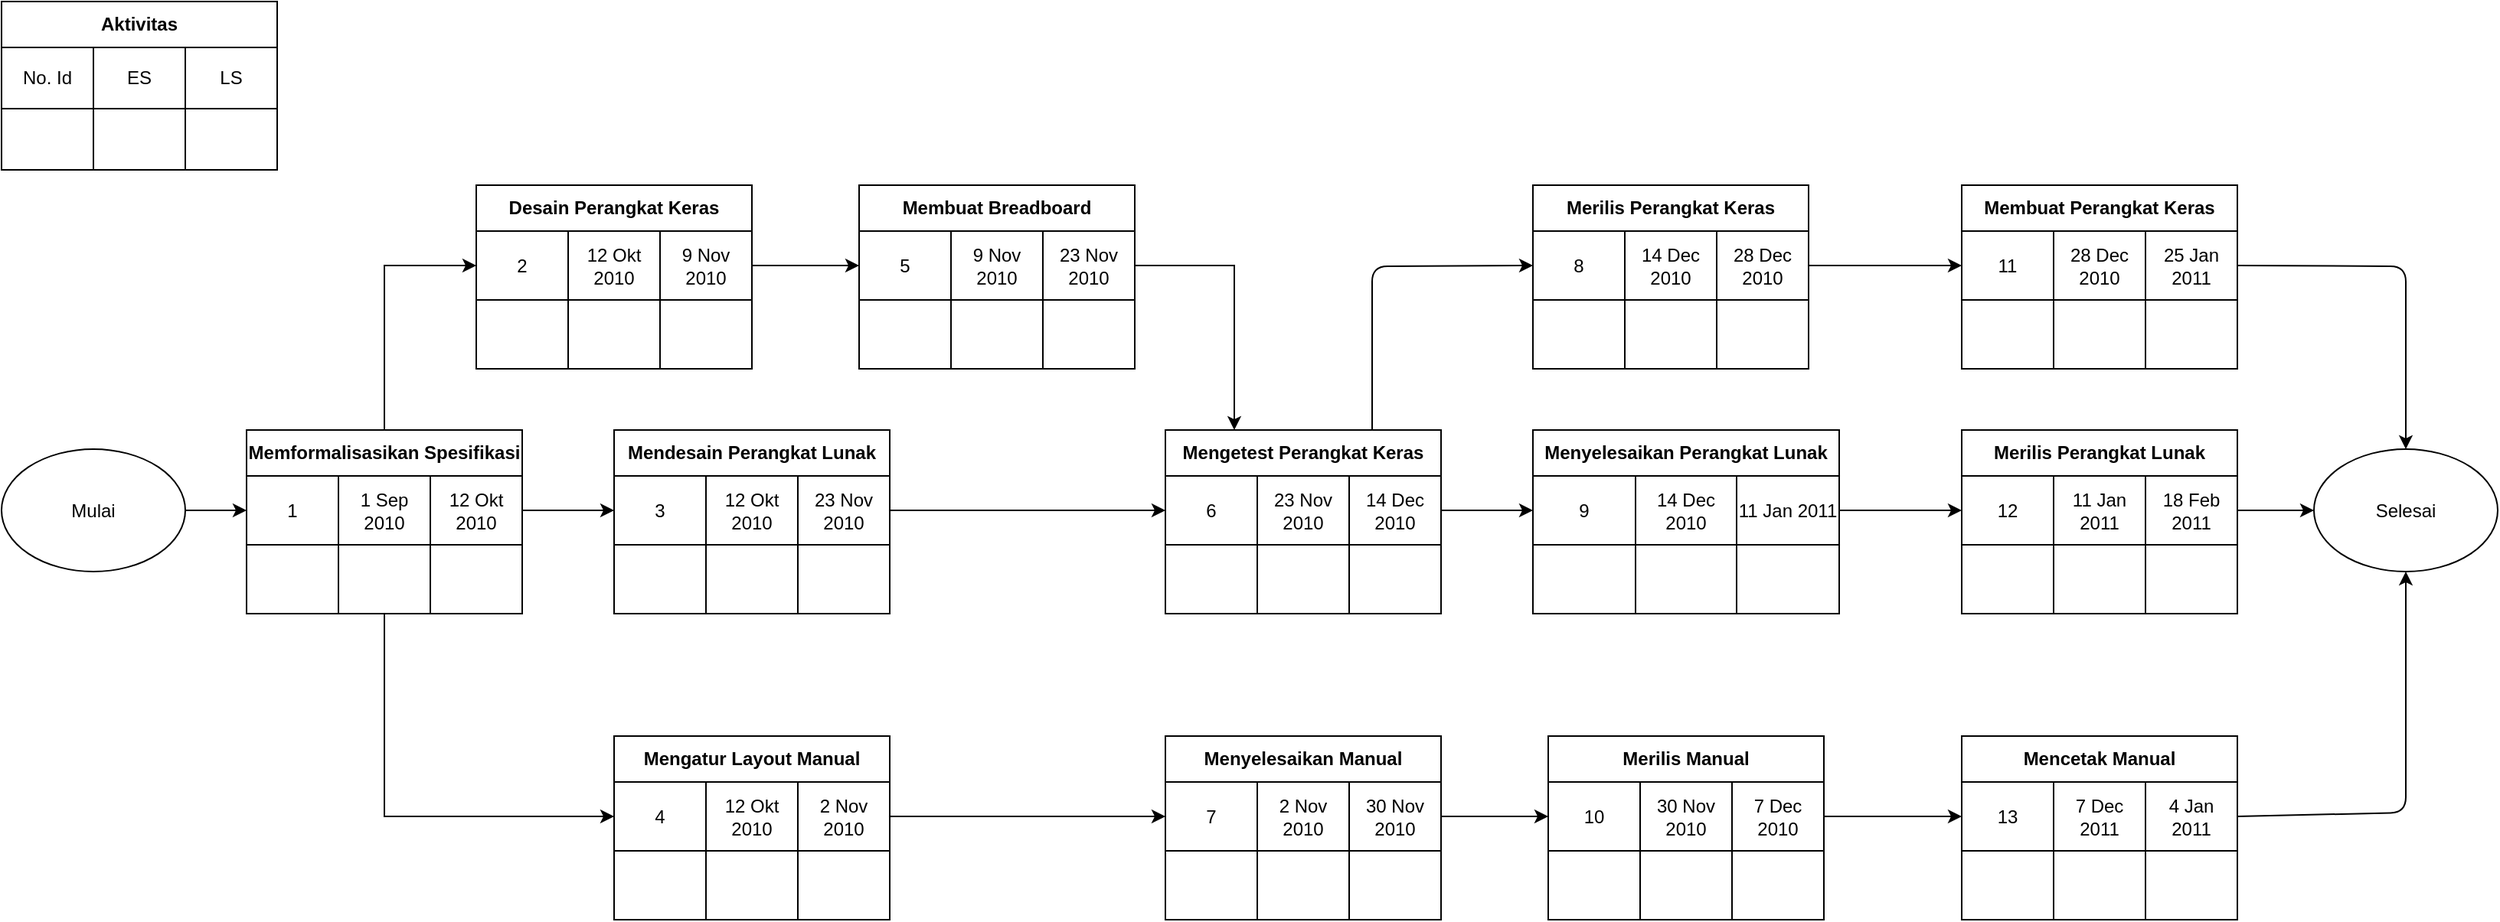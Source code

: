 <mxfile version="13.10.4" type="github" pages="2">
  <diagram id="w-n2yBOvHbMStAPGtrfh" name="Page-1">
    <mxGraphModel dx="1278" dy="580" grid="1" gridSize="10" guides="1" tooltips="1" connect="1" arrows="1" fold="1" page="1" pageScale="1" pageWidth="850" pageHeight="1100" math="0" shadow="0">
      <root>
        <mxCell id="0" />
        <mxCell id="1" parent="0" />
        <mxCell id="4v-OU17Cv-sKRTJld7IA-16" value="Aktivitas" style="shape=table;html=1;whiteSpace=wrap;startSize=30;container=1;collapsible=0;childLayout=tableLayout;fontStyle=1;align=center;" parent="1" vertex="1">
          <mxGeometry width="180" height="110" as="geometry" />
        </mxCell>
        <mxCell id="4v-OU17Cv-sKRTJld7IA-17" value="" style="shape=partialRectangle;html=1;whiteSpace=wrap;collapsible=0;dropTarget=0;pointerEvents=0;fillColor=none;top=0;left=0;bottom=0;right=0;points=[[0,0.5],[1,0.5]];portConstraint=eastwest;" parent="4v-OU17Cv-sKRTJld7IA-16" vertex="1">
          <mxGeometry y="30" width="180" height="40" as="geometry" />
        </mxCell>
        <mxCell id="4v-OU17Cv-sKRTJld7IA-18" value="No. Id" style="shape=partialRectangle;html=1;whiteSpace=wrap;connectable=0;fillColor=none;top=0;left=0;bottom=0;right=0;overflow=hidden;" parent="4v-OU17Cv-sKRTJld7IA-17" vertex="1">
          <mxGeometry width="60" height="40" as="geometry" />
        </mxCell>
        <mxCell id="4v-OU17Cv-sKRTJld7IA-19" value="&lt;span&gt;ES&lt;/span&gt;" style="shape=partialRectangle;html=1;whiteSpace=wrap;connectable=0;fillColor=none;top=0;left=0;bottom=0;right=0;overflow=hidden;" parent="4v-OU17Cv-sKRTJld7IA-17" vertex="1">
          <mxGeometry x="60" width="60" height="40" as="geometry" />
        </mxCell>
        <mxCell id="4v-OU17Cv-sKRTJld7IA-20" value="LS" style="shape=partialRectangle;html=1;whiteSpace=wrap;connectable=0;fillColor=none;top=0;left=0;bottom=0;right=0;overflow=hidden;" parent="4v-OU17Cv-sKRTJld7IA-17" vertex="1">
          <mxGeometry x="120" width="60" height="40" as="geometry" />
        </mxCell>
        <mxCell id="4v-OU17Cv-sKRTJld7IA-21" value="" style="shape=partialRectangle;html=1;whiteSpace=wrap;collapsible=0;dropTarget=0;pointerEvents=0;fillColor=none;top=0;left=0;bottom=0;right=0;points=[[0,0.5],[1,0.5]];portConstraint=eastwest;" parent="4v-OU17Cv-sKRTJld7IA-16" vertex="1">
          <mxGeometry y="70" width="180" height="40" as="geometry" />
        </mxCell>
        <mxCell id="4v-OU17Cv-sKRTJld7IA-22" value="" style="shape=partialRectangle;html=1;whiteSpace=wrap;connectable=0;fillColor=none;top=0;left=0;bottom=0;right=0;overflow=hidden;" parent="4v-OU17Cv-sKRTJld7IA-21" vertex="1">
          <mxGeometry width="60" height="40" as="geometry" />
        </mxCell>
        <mxCell id="4v-OU17Cv-sKRTJld7IA-23" value="" style="shape=partialRectangle;html=1;whiteSpace=wrap;connectable=0;fillColor=none;top=0;left=0;bottom=0;right=0;overflow=hidden;" parent="4v-OU17Cv-sKRTJld7IA-21" vertex="1">
          <mxGeometry x="60" width="60" height="40" as="geometry" />
        </mxCell>
        <mxCell id="4v-OU17Cv-sKRTJld7IA-24" value="" style="shape=partialRectangle;html=1;whiteSpace=wrap;connectable=0;fillColor=none;top=0;left=0;bottom=0;right=0;overflow=hidden;" parent="4v-OU17Cv-sKRTJld7IA-21" vertex="1">
          <mxGeometry x="120" width="60" height="40" as="geometry" />
        </mxCell>
        <mxCell id="4v-OU17Cv-sKRTJld7IA-55" style="edgeStyle=orthogonalEdgeStyle;rounded=0;orthogonalLoop=1;jettySize=auto;html=1;entryX=0;entryY=0.5;entryDx=0;entryDy=0;" parent="1" source="4v-OU17Cv-sKRTJld7IA-29" target="4v-OU17Cv-sKRTJld7IA-43" edge="1">
          <mxGeometry relative="1" as="geometry" />
        </mxCell>
        <mxCell id="4v-OU17Cv-sKRTJld7IA-65" style="edgeStyle=orthogonalEdgeStyle;rounded=0;orthogonalLoop=1;jettySize=auto;html=1;entryX=0;entryY=0.5;entryDx=0;entryDy=0;" parent="1" source="4v-OU17Cv-sKRTJld7IA-29" target="4v-OU17Cv-sKRTJld7IA-57" edge="1">
          <mxGeometry relative="1" as="geometry" />
        </mxCell>
        <mxCell id="4v-OU17Cv-sKRTJld7IA-29" value="Memformalisasikan Spesifikasi" style="shape=table;html=1;whiteSpace=wrap;startSize=30;container=1;collapsible=0;childLayout=tableLayout;fontStyle=1;align=center;" parent="1" vertex="1">
          <mxGeometry x="160" y="280" width="180" height="120" as="geometry" />
        </mxCell>
        <mxCell id="4v-OU17Cv-sKRTJld7IA-30" value="" style="shape=partialRectangle;html=1;whiteSpace=wrap;collapsible=0;dropTarget=0;pointerEvents=0;fillColor=none;top=0;left=0;bottom=0;right=0;points=[[0,0.5],[1,0.5]];portConstraint=eastwest;" parent="4v-OU17Cv-sKRTJld7IA-29" vertex="1">
          <mxGeometry y="30" width="180" height="45" as="geometry" />
        </mxCell>
        <mxCell id="4v-OU17Cv-sKRTJld7IA-31" value="1" style="shape=partialRectangle;html=1;whiteSpace=wrap;connectable=0;fillColor=none;top=0;left=0;bottom=0;right=0;overflow=hidden;" parent="4v-OU17Cv-sKRTJld7IA-30" vertex="1">
          <mxGeometry width="60" height="45" as="geometry" />
        </mxCell>
        <mxCell id="4v-OU17Cv-sKRTJld7IA-32" value="&lt;span&gt;1 Sep 2010&lt;/span&gt;" style="shape=partialRectangle;html=1;whiteSpace=wrap;connectable=0;fillColor=none;top=0;left=0;bottom=0;right=0;overflow=hidden;" parent="4v-OU17Cv-sKRTJld7IA-30" vertex="1">
          <mxGeometry x="60" width="60" height="45" as="geometry" />
        </mxCell>
        <mxCell id="4v-OU17Cv-sKRTJld7IA-33" value="12 Okt 2010" style="shape=partialRectangle;html=1;whiteSpace=wrap;connectable=0;fillColor=none;top=0;left=0;bottom=0;right=0;overflow=hidden;" parent="4v-OU17Cv-sKRTJld7IA-30" vertex="1">
          <mxGeometry x="120" width="60" height="45" as="geometry" />
        </mxCell>
        <mxCell id="4v-OU17Cv-sKRTJld7IA-34" value="" style="shape=partialRectangle;html=1;whiteSpace=wrap;collapsible=0;dropTarget=0;pointerEvents=0;fillColor=none;top=0;left=0;bottom=0;right=0;points=[[0,0.5],[1,0.5]];portConstraint=eastwest;" parent="4v-OU17Cv-sKRTJld7IA-29" vertex="1">
          <mxGeometry y="75" width="180" height="45" as="geometry" />
        </mxCell>
        <mxCell id="4v-OU17Cv-sKRTJld7IA-35" value="" style="shape=partialRectangle;html=1;whiteSpace=wrap;connectable=0;fillColor=none;top=0;left=0;bottom=0;right=0;overflow=hidden;" parent="4v-OU17Cv-sKRTJld7IA-34" vertex="1">
          <mxGeometry width="60" height="45" as="geometry" />
        </mxCell>
        <mxCell id="4v-OU17Cv-sKRTJld7IA-36" value="" style="shape=partialRectangle;html=1;whiteSpace=wrap;connectable=0;fillColor=none;top=0;left=0;bottom=0;right=0;overflow=hidden;" parent="4v-OU17Cv-sKRTJld7IA-34" vertex="1">
          <mxGeometry x="60" width="60" height="45" as="geometry" />
        </mxCell>
        <mxCell id="4v-OU17Cv-sKRTJld7IA-37" value="" style="shape=partialRectangle;html=1;whiteSpace=wrap;connectable=0;fillColor=none;top=0;left=0;bottom=0;right=0;overflow=hidden;" parent="4v-OU17Cv-sKRTJld7IA-34" vertex="1">
          <mxGeometry x="120" width="60" height="45" as="geometry" />
        </mxCell>
        <mxCell id="4v-OU17Cv-sKRTJld7IA-42" value="Desain Perangkat Keras" style="shape=table;html=1;whiteSpace=wrap;startSize=30;container=1;collapsible=0;childLayout=tableLayout;fontStyle=1;align=center;" parent="1" vertex="1">
          <mxGeometry x="310" y="120" width="180" height="120" as="geometry" />
        </mxCell>
        <mxCell id="4v-OU17Cv-sKRTJld7IA-43" value="" style="shape=partialRectangle;html=1;whiteSpace=wrap;collapsible=0;dropTarget=0;pointerEvents=0;fillColor=none;top=0;left=0;bottom=0;right=0;points=[[0,0.5],[1,0.5]];portConstraint=eastwest;" parent="4v-OU17Cv-sKRTJld7IA-42" vertex="1">
          <mxGeometry y="30" width="180" height="45" as="geometry" />
        </mxCell>
        <mxCell id="4v-OU17Cv-sKRTJld7IA-44" value="2" style="shape=partialRectangle;html=1;whiteSpace=wrap;connectable=0;fillColor=none;top=0;left=0;bottom=0;right=0;overflow=hidden;" parent="4v-OU17Cv-sKRTJld7IA-43" vertex="1">
          <mxGeometry width="60" height="45" as="geometry" />
        </mxCell>
        <mxCell id="4v-OU17Cv-sKRTJld7IA-45" value="&lt;span&gt;12 Okt 2010&lt;/span&gt;" style="shape=partialRectangle;html=1;whiteSpace=wrap;connectable=0;fillColor=none;top=0;left=0;bottom=0;right=0;overflow=hidden;" parent="4v-OU17Cv-sKRTJld7IA-43" vertex="1">
          <mxGeometry x="60" width="60" height="45" as="geometry" />
        </mxCell>
        <mxCell id="4v-OU17Cv-sKRTJld7IA-46" value="9 Nov 2010" style="shape=partialRectangle;html=1;whiteSpace=wrap;connectable=0;fillColor=none;top=0;left=0;bottom=0;right=0;overflow=hidden;" parent="4v-OU17Cv-sKRTJld7IA-43" vertex="1">
          <mxGeometry x="120" width="60" height="45" as="geometry" />
        </mxCell>
        <mxCell id="4v-OU17Cv-sKRTJld7IA-47" value="" style="shape=partialRectangle;html=1;whiteSpace=wrap;collapsible=0;dropTarget=0;pointerEvents=0;fillColor=none;top=0;left=0;bottom=0;right=0;points=[[0,0.5],[1,0.5]];portConstraint=eastwest;" parent="4v-OU17Cv-sKRTJld7IA-42" vertex="1">
          <mxGeometry y="75" width="180" height="45" as="geometry" />
        </mxCell>
        <mxCell id="4v-OU17Cv-sKRTJld7IA-48" value="" style="shape=partialRectangle;html=1;whiteSpace=wrap;connectable=0;fillColor=none;top=0;left=0;bottom=0;right=0;overflow=hidden;" parent="4v-OU17Cv-sKRTJld7IA-47" vertex="1">
          <mxGeometry width="60" height="45" as="geometry" />
        </mxCell>
        <mxCell id="4v-OU17Cv-sKRTJld7IA-49" value="" style="shape=partialRectangle;html=1;whiteSpace=wrap;connectable=0;fillColor=none;top=0;left=0;bottom=0;right=0;overflow=hidden;" parent="4v-OU17Cv-sKRTJld7IA-47" vertex="1">
          <mxGeometry x="60" width="60" height="45" as="geometry" />
        </mxCell>
        <mxCell id="4v-OU17Cv-sKRTJld7IA-50" value="" style="shape=partialRectangle;html=1;whiteSpace=wrap;connectable=0;fillColor=none;top=0;left=0;bottom=0;right=0;overflow=hidden;" parent="4v-OU17Cv-sKRTJld7IA-47" vertex="1">
          <mxGeometry x="120" width="60" height="45" as="geometry" />
        </mxCell>
        <mxCell id="4v-OU17Cv-sKRTJld7IA-56" value="Mengatur Layout Manual" style="shape=table;html=1;whiteSpace=wrap;startSize=30;container=1;collapsible=0;childLayout=tableLayout;fontStyle=1;align=center;" parent="1" vertex="1">
          <mxGeometry x="400" y="480" width="180" height="120" as="geometry" />
        </mxCell>
        <mxCell id="4v-OU17Cv-sKRTJld7IA-57" value="" style="shape=partialRectangle;html=1;whiteSpace=wrap;collapsible=0;dropTarget=0;pointerEvents=0;fillColor=none;top=0;left=0;bottom=0;right=0;points=[[0,0.5],[1,0.5]];portConstraint=eastwest;" parent="4v-OU17Cv-sKRTJld7IA-56" vertex="1">
          <mxGeometry y="30" width="180" height="45" as="geometry" />
        </mxCell>
        <mxCell id="4v-OU17Cv-sKRTJld7IA-58" value="4" style="shape=partialRectangle;html=1;whiteSpace=wrap;connectable=0;fillColor=none;top=0;left=0;bottom=0;right=0;overflow=hidden;" parent="4v-OU17Cv-sKRTJld7IA-57" vertex="1">
          <mxGeometry width="60" height="45" as="geometry" />
        </mxCell>
        <mxCell id="4v-OU17Cv-sKRTJld7IA-59" value="&lt;span&gt;12 Okt 2010&lt;/span&gt;" style="shape=partialRectangle;html=1;whiteSpace=wrap;connectable=0;fillColor=none;top=0;left=0;bottom=0;right=0;overflow=hidden;" parent="4v-OU17Cv-sKRTJld7IA-57" vertex="1">
          <mxGeometry x="60" width="60" height="45" as="geometry" />
        </mxCell>
        <mxCell id="4v-OU17Cv-sKRTJld7IA-60" value="2 Nov 2010" style="shape=partialRectangle;html=1;whiteSpace=wrap;connectable=0;fillColor=none;top=0;left=0;bottom=0;right=0;overflow=hidden;" parent="4v-OU17Cv-sKRTJld7IA-57" vertex="1">
          <mxGeometry x="120" width="60" height="45" as="geometry" />
        </mxCell>
        <mxCell id="4v-OU17Cv-sKRTJld7IA-61" value="" style="shape=partialRectangle;html=1;whiteSpace=wrap;collapsible=0;dropTarget=0;pointerEvents=0;fillColor=none;top=0;left=0;bottom=0;right=0;points=[[0,0.5],[1,0.5]];portConstraint=eastwest;" parent="4v-OU17Cv-sKRTJld7IA-56" vertex="1">
          <mxGeometry y="75" width="180" height="45" as="geometry" />
        </mxCell>
        <mxCell id="4v-OU17Cv-sKRTJld7IA-62" value="" style="shape=partialRectangle;html=1;whiteSpace=wrap;connectable=0;fillColor=none;top=0;left=0;bottom=0;right=0;overflow=hidden;" parent="4v-OU17Cv-sKRTJld7IA-61" vertex="1">
          <mxGeometry width="60" height="45" as="geometry" />
        </mxCell>
        <mxCell id="4v-OU17Cv-sKRTJld7IA-63" value="" style="shape=partialRectangle;html=1;whiteSpace=wrap;connectable=0;fillColor=none;top=0;left=0;bottom=0;right=0;overflow=hidden;" parent="4v-OU17Cv-sKRTJld7IA-61" vertex="1">
          <mxGeometry x="60" width="60" height="45" as="geometry" />
        </mxCell>
        <mxCell id="4v-OU17Cv-sKRTJld7IA-64" value="" style="shape=partialRectangle;html=1;whiteSpace=wrap;connectable=0;fillColor=none;top=0;left=0;bottom=0;right=0;overflow=hidden;" parent="4v-OU17Cv-sKRTJld7IA-61" vertex="1">
          <mxGeometry x="120" width="60" height="45" as="geometry" />
        </mxCell>
        <mxCell id="4v-OU17Cv-sKRTJld7IA-66" value="Membuat Breadboard" style="shape=table;html=1;whiteSpace=wrap;startSize=30;container=1;collapsible=0;childLayout=tableLayout;fontStyle=1;align=center;" parent="1" vertex="1">
          <mxGeometry x="560" y="120" width="180" height="120" as="geometry" />
        </mxCell>
        <mxCell id="4v-OU17Cv-sKRTJld7IA-67" value="" style="shape=partialRectangle;html=1;whiteSpace=wrap;collapsible=0;dropTarget=0;pointerEvents=0;fillColor=none;top=0;left=0;bottom=0;right=0;points=[[0,0.5],[1,0.5]];portConstraint=eastwest;" parent="4v-OU17Cv-sKRTJld7IA-66" vertex="1">
          <mxGeometry y="30" width="180" height="45" as="geometry" />
        </mxCell>
        <mxCell id="4v-OU17Cv-sKRTJld7IA-68" value="5" style="shape=partialRectangle;html=1;whiteSpace=wrap;connectable=0;fillColor=none;top=0;left=0;bottom=0;right=0;overflow=hidden;" parent="4v-OU17Cv-sKRTJld7IA-67" vertex="1">
          <mxGeometry width="60" height="45" as="geometry" />
        </mxCell>
        <mxCell id="4v-OU17Cv-sKRTJld7IA-69" value="&lt;span&gt;9 Nov 2010&lt;/span&gt;" style="shape=partialRectangle;html=1;whiteSpace=wrap;connectable=0;fillColor=none;top=0;left=0;bottom=0;right=0;overflow=hidden;" parent="4v-OU17Cv-sKRTJld7IA-67" vertex="1">
          <mxGeometry x="60" width="60" height="45" as="geometry" />
        </mxCell>
        <mxCell id="4v-OU17Cv-sKRTJld7IA-70" value="23 Nov 2010" style="shape=partialRectangle;html=1;whiteSpace=wrap;connectable=0;fillColor=none;top=0;left=0;bottom=0;right=0;overflow=hidden;" parent="4v-OU17Cv-sKRTJld7IA-67" vertex="1">
          <mxGeometry x="120" width="60" height="45" as="geometry" />
        </mxCell>
        <mxCell id="4v-OU17Cv-sKRTJld7IA-71" value="" style="shape=partialRectangle;html=1;whiteSpace=wrap;collapsible=0;dropTarget=0;pointerEvents=0;fillColor=none;top=0;left=0;bottom=0;right=0;points=[[0,0.5],[1,0.5]];portConstraint=eastwest;" parent="4v-OU17Cv-sKRTJld7IA-66" vertex="1">
          <mxGeometry y="75" width="180" height="45" as="geometry" />
        </mxCell>
        <mxCell id="4v-OU17Cv-sKRTJld7IA-72" value="" style="shape=partialRectangle;html=1;whiteSpace=wrap;connectable=0;fillColor=none;top=0;left=0;bottom=0;right=0;overflow=hidden;" parent="4v-OU17Cv-sKRTJld7IA-71" vertex="1">
          <mxGeometry width="60" height="45" as="geometry" />
        </mxCell>
        <mxCell id="4v-OU17Cv-sKRTJld7IA-73" value="" style="shape=partialRectangle;html=1;whiteSpace=wrap;connectable=0;fillColor=none;top=0;left=0;bottom=0;right=0;overflow=hidden;" parent="4v-OU17Cv-sKRTJld7IA-71" vertex="1">
          <mxGeometry x="60" width="60" height="45" as="geometry" />
        </mxCell>
        <mxCell id="4v-OU17Cv-sKRTJld7IA-74" value="" style="shape=partialRectangle;html=1;whiteSpace=wrap;connectable=0;fillColor=none;top=0;left=0;bottom=0;right=0;overflow=hidden;" parent="4v-OU17Cv-sKRTJld7IA-71" vertex="1">
          <mxGeometry x="120" width="60" height="45" as="geometry" />
        </mxCell>
        <mxCell id="4v-OU17Cv-sKRTJld7IA-75" value="Menyelesaikan Manual" style="shape=table;html=1;whiteSpace=wrap;startSize=30;container=1;collapsible=0;childLayout=tableLayout;fontStyle=1;align=center;" parent="1" vertex="1">
          <mxGeometry x="760" y="480" width="180" height="120" as="geometry" />
        </mxCell>
        <mxCell id="4v-OU17Cv-sKRTJld7IA-76" value="" style="shape=partialRectangle;html=1;whiteSpace=wrap;collapsible=0;dropTarget=0;pointerEvents=0;fillColor=none;top=0;left=0;bottom=0;right=0;points=[[0,0.5],[1,0.5]];portConstraint=eastwest;" parent="4v-OU17Cv-sKRTJld7IA-75" vertex="1">
          <mxGeometry y="30" width="180" height="45" as="geometry" />
        </mxCell>
        <mxCell id="4v-OU17Cv-sKRTJld7IA-77" value="7" style="shape=partialRectangle;html=1;whiteSpace=wrap;connectable=0;fillColor=none;top=0;left=0;bottom=0;right=0;overflow=hidden;" parent="4v-OU17Cv-sKRTJld7IA-76" vertex="1">
          <mxGeometry width="60" height="45" as="geometry" />
        </mxCell>
        <mxCell id="4v-OU17Cv-sKRTJld7IA-78" value="&lt;span&gt;2 Nov 2010&lt;/span&gt;" style="shape=partialRectangle;html=1;whiteSpace=wrap;connectable=0;fillColor=none;top=0;left=0;bottom=0;right=0;overflow=hidden;" parent="4v-OU17Cv-sKRTJld7IA-76" vertex="1">
          <mxGeometry x="60" width="60" height="45" as="geometry" />
        </mxCell>
        <mxCell id="4v-OU17Cv-sKRTJld7IA-79" value="30 Nov 2010" style="shape=partialRectangle;html=1;whiteSpace=wrap;connectable=0;fillColor=none;top=0;left=0;bottom=0;right=0;overflow=hidden;" parent="4v-OU17Cv-sKRTJld7IA-76" vertex="1">
          <mxGeometry x="120" width="60" height="45" as="geometry" />
        </mxCell>
        <mxCell id="4v-OU17Cv-sKRTJld7IA-80" value="" style="shape=partialRectangle;html=1;whiteSpace=wrap;collapsible=0;dropTarget=0;pointerEvents=0;fillColor=none;top=0;left=0;bottom=0;right=0;points=[[0,0.5],[1,0.5]];portConstraint=eastwest;" parent="4v-OU17Cv-sKRTJld7IA-75" vertex="1">
          <mxGeometry y="75" width="180" height="45" as="geometry" />
        </mxCell>
        <mxCell id="4v-OU17Cv-sKRTJld7IA-81" value="" style="shape=partialRectangle;html=1;whiteSpace=wrap;connectable=0;fillColor=none;top=0;left=0;bottom=0;right=0;overflow=hidden;" parent="4v-OU17Cv-sKRTJld7IA-80" vertex="1">
          <mxGeometry width="60" height="45" as="geometry" />
        </mxCell>
        <mxCell id="4v-OU17Cv-sKRTJld7IA-82" value="" style="shape=partialRectangle;html=1;whiteSpace=wrap;connectable=0;fillColor=none;top=0;left=0;bottom=0;right=0;overflow=hidden;" parent="4v-OU17Cv-sKRTJld7IA-80" vertex="1">
          <mxGeometry x="60" width="60" height="45" as="geometry" />
        </mxCell>
        <mxCell id="4v-OU17Cv-sKRTJld7IA-83" value="" style="shape=partialRectangle;html=1;whiteSpace=wrap;connectable=0;fillColor=none;top=0;left=0;bottom=0;right=0;overflow=hidden;" parent="4v-OU17Cv-sKRTJld7IA-80" vertex="1">
          <mxGeometry x="120" width="60" height="45" as="geometry" />
        </mxCell>
        <mxCell id="4v-OU17Cv-sKRTJld7IA-96" value="Merilis Perangkat Keras" style="shape=table;html=1;whiteSpace=wrap;startSize=30;container=1;collapsible=0;childLayout=tableLayout;fontStyle=1;align=center;" parent="1" vertex="1">
          <mxGeometry x="1000" y="120" width="180" height="120" as="geometry" />
        </mxCell>
        <mxCell id="4v-OU17Cv-sKRTJld7IA-97" value="" style="shape=partialRectangle;html=1;whiteSpace=wrap;collapsible=0;dropTarget=0;pointerEvents=0;fillColor=none;top=0;left=0;bottom=0;right=0;points=[[0,0.5],[1,0.5]];portConstraint=eastwest;" parent="4v-OU17Cv-sKRTJld7IA-96" vertex="1">
          <mxGeometry y="30" width="180" height="45" as="geometry" />
        </mxCell>
        <mxCell id="4v-OU17Cv-sKRTJld7IA-98" value="8" style="shape=partialRectangle;html=1;whiteSpace=wrap;connectable=0;fillColor=none;top=0;left=0;bottom=0;right=0;overflow=hidden;" parent="4v-OU17Cv-sKRTJld7IA-97" vertex="1">
          <mxGeometry width="60" height="45" as="geometry" />
        </mxCell>
        <mxCell id="4v-OU17Cv-sKRTJld7IA-99" value="&lt;span&gt;14 Dec 2010&lt;/span&gt;" style="shape=partialRectangle;html=1;whiteSpace=wrap;connectable=0;fillColor=none;top=0;left=0;bottom=0;right=0;overflow=hidden;" parent="4v-OU17Cv-sKRTJld7IA-97" vertex="1">
          <mxGeometry x="60" width="60" height="45" as="geometry" />
        </mxCell>
        <mxCell id="4v-OU17Cv-sKRTJld7IA-100" value="28 Dec 2010" style="shape=partialRectangle;html=1;whiteSpace=wrap;connectable=0;fillColor=none;top=0;left=0;bottom=0;right=0;overflow=hidden;" parent="4v-OU17Cv-sKRTJld7IA-97" vertex="1">
          <mxGeometry x="120" width="60" height="45" as="geometry" />
        </mxCell>
        <mxCell id="4v-OU17Cv-sKRTJld7IA-101" value="" style="shape=partialRectangle;html=1;whiteSpace=wrap;collapsible=0;dropTarget=0;pointerEvents=0;fillColor=none;top=0;left=0;bottom=0;right=0;points=[[0,0.5],[1,0.5]];portConstraint=eastwest;" parent="4v-OU17Cv-sKRTJld7IA-96" vertex="1">
          <mxGeometry y="75" width="180" height="45" as="geometry" />
        </mxCell>
        <mxCell id="4v-OU17Cv-sKRTJld7IA-102" value="" style="shape=partialRectangle;html=1;whiteSpace=wrap;connectable=0;fillColor=none;top=0;left=0;bottom=0;right=0;overflow=hidden;" parent="4v-OU17Cv-sKRTJld7IA-101" vertex="1">
          <mxGeometry width="60" height="45" as="geometry" />
        </mxCell>
        <mxCell id="4v-OU17Cv-sKRTJld7IA-103" value="" style="shape=partialRectangle;html=1;whiteSpace=wrap;connectable=0;fillColor=none;top=0;left=0;bottom=0;right=0;overflow=hidden;" parent="4v-OU17Cv-sKRTJld7IA-101" vertex="1">
          <mxGeometry x="60" width="60" height="45" as="geometry" />
        </mxCell>
        <mxCell id="4v-OU17Cv-sKRTJld7IA-104" value="" style="shape=partialRectangle;html=1;whiteSpace=wrap;connectable=0;fillColor=none;top=0;left=0;bottom=0;right=0;overflow=hidden;" parent="4v-OU17Cv-sKRTJld7IA-101" vertex="1">
          <mxGeometry x="120" width="60" height="45" as="geometry" />
        </mxCell>
        <mxCell id="4v-OU17Cv-sKRTJld7IA-132" style="edgeStyle=orthogonalEdgeStyle;rounded=0;orthogonalLoop=1;jettySize=auto;html=1;entryX=0.25;entryY=0;entryDx=0;entryDy=0;" parent="1" source="4v-OU17Cv-sKRTJld7IA-67" target="mlTYYdsjPMdNegPLDmmk-32" edge="1">
          <mxGeometry relative="1" as="geometry">
            <mxPoint x="880" y="180" as="targetPoint" />
          </mxGeometry>
        </mxCell>
        <mxCell id="4v-OU17Cv-sKRTJld7IA-139" value="Merilis Perangkat Lunak" style="shape=table;html=1;whiteSpace=wrap;startSize=30;container=1;collapsible=0;childLayout=tableLayout;fontStyle=1;align=center;" parent="1" vertex="1">
          <mxGeometry x="1280" y="280" width="180" height="120" as="geometry" />
        </mxCell>
        <mxCell id="4v-OU17Cv-sKRTJld7IA-140" value="" style="shape=partialRectangle;html=1;whiteSpace=wrap;collapsible=0;dropTarget=0;pointerEvents=0;fillColor=none;top=0;left=0;bottom=0;right=0;points=[[0,0.5],[1,0.5]];portConstraint=eastwest;" parent="4v-OU17Cv-sKRTJld7IA-139" vertex="1">
          <mxGeometry y="30" width="180" height="45" as="geometry" />
        </mxCell>
        <mxCell id="4v-OU17Cv-sKRTJld7IA-141" value="12" style="shape=partialRectangle;html=1;whiteSpace=wrap;connectable=0;fillColor=none;top=0;left=0;bottom=0;right=0;overflow=hidden;" parent="4v-OU17Cv-sKRTJld7IA-140" vertex="1">
          <mxGeometry width="60" height="45" as="geometry" />
        </mxCell>
        <mxCell id="4v-OU17Cv-sKRTJld7IA-142" value="&lt;span&gt;11 Jan 2011&lt;/span&gt;" style="shape=partialRectangle;html=1;whiteSpace=wrap;connectable=0;fillColor=none;top=0;left=0;bottom=0;right=0;overflow=hidden;" parent="4v-OU17Cv-sKRTJld7IA-140" vertex="1">
          <mxGeometry x="60" width="60" height="45" as="geometry" />
        </mxCell>
        <mxCell id="4v-OU17Cv-sKRTJld7IA-143" value="18 Feb 2011" style="shape=partialRectangle;html=1;whiteSpace=wrap;connectable=0;fillColor=none;top=0;left=0;bottom=0;right=0;overflow=hidden;" parent="4v-OU17Cv-sKRTJld7IA-140" vertex="1">
          <mxGeometry x="120" width="60" height="45" as="geometry" />
        </mxCell>
        <mxCell id="4v-OU17Cv-sKRTJld7IA-144" value="" style="shape=partialRectangle;html=1;whiteSpace=wrap;collapsible=0;dropTarget=0;pointerEvents=0;fillColor=none;top=0;left=0;bottom=0;right=0;points=[[0,0.5],[1,0.5]];portConstraint=eastwest;" parent="4v-OU17Cv-sKRTJld7IA-139" vertex="1">
          <mxGeometry y="75" width="180" height="45" as="geometry" />
        </mxCell>
        <mxCell id="4v-OU17Cv-sKRTJld7IA-145" value="" style="shape=partialRectangle;html=1;whiteSpace=wrap;connectable=0;fillColor=none;top=0;left=0;bottom=0;right=0;overflow=hidden;" parent="4v-OU17Cv-sKRTJld7IA-144" vertex="1">
          <mxGeometry width="60" height="45" as="geometry" />
        </mxCell>
        <mxCell id="4v-OU17Cv-sKRTJld7IA-146" value="" style="shape=partialRectangle;html=1;whiteSpace=wrap;connectable=0;fillColor=none;top=0;left=0;bottom=0;right=0;overflow=hidden;" parent="4v-OU17Cv-sKRTJld7IA-144" vertex="1">
          <mxGeometry x="60" width="60" height="45" as="geometry" />
        </mxCell>
        <mxCell id="4v-OU17Cv-sKRTJld7IA-147" value="" style="shape=partialRectangle;html=1;whiteSpace=wrap;connectable=0;fillColor=none;top=0;left=0;bottom=0;right=0;overflow=hidden;" parent="4v-OU17Cv-sKRTJld7IA-144" vertex="1">
          <mxGeometry x="120" width="60" height="45" as="geometry" />
        </mxCell>
        <mxCell id="mlTYYdsjPMdNegPLDmmk-11" value="Mendesain Perangkat Lunak" style="shape=table;html=1;whiteSpace=wrap;startSize=30;container=1;collapsible=0;childLayout=tableLayout;fontStyle=1;align=center;" parent="1" vertex="1">
          <mxGeometry x="400" y="280" width="180" height="120" as="geometry" />
        </mxCell>
        <mxCell id="mlTYYdsjPMdNegPLDmmk-12" value="" style="shape=partialRectangle;html=1;whiteSpace=wrap;collapsible=0;dropTarget=0;pointerEvents=0;fillColor=none;top=0;left=0;bottom=0;right=0;points=[[0,0.5],[1,0.5]];portConstraint=eastwest;" parent="mlTYYdsjPMdNegPLDmmk-11" vertex="1">
          <mxGeometry y="30" width="180" height="45" as="geometry" />
        </mxCell>
        <mxCell id="mlTYYdsjPMdNegPLDmmk-13" value="3" style="shape=partialRectangle;html=1;whiteSpace=wrap;connectable=0;fillColor=none;top=0;left=0;bottom=0;right=0;overflow=hidden;" parent="mlTYYdsjPMdNegPLDmmk-12" vertex="1">
          <mxGeometry width="60" height="45" as="geometry" />
        </mxCell>
        <mxCell id="mlTYYdsjPMdNegPLDmmk-14" value="&lt;span&gt;12 Okt 2010&lt;/span&gt;" style="shape=partialRectangle;html=1;whiteSpace=wrap;connectable=0;fillColor=none;top=0;left=0;bottom=0;right=0;overflow=hidden;" parent="mlTYYdsjPMdNegPLDmmk-12" vertex="1">
          <mxGeometry x="60" width="60" height="45" as="geometry" />
        </mxCell>
        <mxCell id="mlTYYdsjPMdNegPLDmmk-15" value="23 Nov 2010" style="shape=partialRectangle;html=1;whiteSpace=wrap;connectable=0;fillColor=none;top=0;left=0;bottom=0;right=0;overflow=hidden;" parent="mlTYYdsjPMdNegPLDmmk-12" vertex="1">
          <mxGeometry x="120" width="60" height="45" as="geometry" />
        </mxCell>
        <mxCell id="mlTYYdsjPMdNegPLDmmk-16" value="" style="shape=partialRectangle;html=1;whiteSpace=wrap;collapsible=0;dropTarget=0;pointerEvents=0;fillColor=none;top=0;left=0;bottom=0;right=0;points=[[0,0.5],[1,0.5]];portConstraint=eastwest;" parent="mlTYYdsjPMdNegPLDmmk-11" vertex="1">
          <mxGeometry y="75" width="180" height="45" as="geometry" />
        </mxCell>
        <mxCell id="mlTYYdsjPMdNegPLDmmk-17" value="" style="shape=partialRectangle;html=1;whiteSpace=wrap;connectable=0;fillColor=none;top=0;left=0;bottom=0;right=0;overflow=hidden;" parent="mlTYYdsjPMdNegPLDmmk-16" vertex="1">
          <mxGeometry width="60" height="45" as="geometry" />
        </mxCell>
        <mxCell id="mlTYYdsjPMdNegPLDmmk-18" value="" style="shape=partialRectangle;html=1;whiteSpace=wrap;connectable=0;fillColor=none;top=0;left=0;bottom=0;right=0;overflow=hidden;" parent="mlTYYdsjPMdNegPLDmmk-16" vertex="1">
          <mxGeometry x="60" width="60" height="45" as="geometry" />
        </mxCell>
        <mxCell id="mlTYYdsjPMdNegPLDmmk-19" value="" style="shape=partialRectangle;html=1;whiteSpace=wrap;connectable=0;fillColor=none;top=0;left=0;bottom=0;right=0;overflow=hidden;" parent="mlTYYdsjPMdNegPLDmmk-16" vertex="1">
          <mxGeometry x="120" width="60" height="45" as="geometry" />
        </mxCell>
        <mxCell id="mlTYYdsjPMdNegPLDmmk-32" value="Mengetest Perangkat Keras" style="shape=table;html=1;whiteSpace=wrap;startSize=30;container=1;collapsible=0;childLayout=tableLayout;fontStyle=1;align=center;" parent="1" vertex="1">
          <mxGeometry x="760" y="280" width="180" height="120" as="geometry" />
        </mxCell>
        <mxCell id="mlTYYdsjPMdNegPLDmmk-33" value="" style="shape=partialRectangle;html=1;whiteSpace=wrap;collapsible=0;dropTarget=0;pointerEvents=0;fillColor=none;top=0;left=0;bottom=0;right=0;points=[[0,0.5],[1,0.5]];portConstraint=eastwest;" parent="mlTYYdsjPMdNegPLDmmk-32" vertex="1">
          <mxGeometry y="30" width="180" height="45" as="geometry" />
        </mxCell>
        <mxCell id="mlTYYdsjPMdNegPLDmmk-34" value="6" style="shape=partialRectangle;html=1;whiteSpace=wrap;connectable=0;fillColor=none;top=0;left=0;bottom=0;right=0;overflow=hidden;" parent="mlTYYdsjPMdNegPLDmmk-33" vertex="1">
          <mxGeometry width="60" height="45" as="geometry" />
        </mxCell>
        <mxCell id="mlTYYdsjPMdNegPLDmmk-35" value="&lt;span&gt;23 Nov 2010&lt;/span&gt;" style="shape=partialRectangle;html=1;whiteSpace=wrap;connectable=0;fillColor=none;top=0;left=0;bottom=0;right=0;overflow=hidden;" parent="mlTYYdsjPMdNegPLDmmk-33" vertex="1">
          <mxGeometry x="60" width="60" height="45" as="geometry" />
        </mxCell>
        <mxCell id="mlTYYdsjPMdNegPLDmmk-36" value="14 Dec 2010" style="shape=partialRectangle;html=1;whiteSpace=wrap;connectable=0;fillColor=none;top=0;left=0;bottom=0;right=0;overflow=hidden;" parent="mlTYYdsjPMdNegPLDmmk-33" vertex="1">
          <mxGeometry x="120" width="60" height="45" as="geometry" />
        </mxCell>
        <mxCell id="mlTYYdsjPMdNegPLDmmk-37" value="" style="shape=partialRectangle;html=1;whiteSpace=wrap;collapsible=0;dropTarget=0;pointerEvents=0;fillColor=none;top=0;left=0;bottom=0;right=0;points=[[0,0.5],[1,0.5]];portConstraint=eastwest;" parent="mlTYYdsjPMdNegPLDmmk-32" vertex="1">
          <mxGeometry y="75" width="180" height="45" as="geometry" />
        </mxCell>
        <mxCell id="mlTYYdsjPMdNegPLDmmk-38" value="" style="shape=partialRectangle;html=1;whiteSpace=wrap;connectable=0;fillColor=none;top=0;left=0;bottom=0;right=0;overflow=hidden;" parent="mlTYYdsjPMdNegPLDmmk-37" vertex="1">
          <mxGeometry width="60" height="45" as="geometry" />
        </mxCell>
        <mxCell id="mlTYYdsjPMdNegPLDmmk-39" value="" style="shape=partialRectangle;html=1;whiteSpace=wrap;connectable=0;fillColor=none;top=0;left=0;bottom=0;right=0;overflow=hidden;" parent="mlTYYdsjPMdNegPLDmmk-37" vertex="1">
          <mxGeometry x="60" width="60" height="45" as="geometry" />
        </mxCell>
        <mxCell id="mlTYYdsjPMdNegPLDmmk-40" value="" style="shape=partialRectangle;html=1;whiteSpace=wrap;connectable=0;fillColor=none;top=0;left=0;bottom=0;right=0;overflow=hidden;" parent="mlTYYdsjPMdNegPLDmmk-37" vertex="1">
          <mxGeometry x="120" width="60" height="45" as="geometry" />
        </mxCell>
        <mxCell id="mlTYYdsjPMdNegPLDmmk-44" value="Merilis Manual" style="shape=table;html=1;whiteSpace=wrap;startSize=30;container=1;collapsible=0;childLayout=tableLayout;fontStyle=1;align=center;" parent="1" vertex="1">
          <mxGeometry x="1010" y="480" width="180" height="120" as="geometry" />
        </mxCell>
        <mxCell id="mlTYYdsjPMdNegPLDmmk-45" value="" style="shape=partialRectangle;html=1;whiteSpace=wrap;collapsible=0;dropTarget=0;pointerEvents=0;fillColor=none;top=0;left=0;bottom=0;right=0;points=[[0,0.5],[1,0.5]];portConstraint=eastwest;" parent="mlTYYdsjPMdNegPLDmmk-44" vertex="1">
          <mxGeometry y="30" width="180" height="45" as="geometry" />
        </mxCell>
        <mxCell id="mlTYYdsjPMdNegPLDmmk-46" value="10" style="shape=partialRectangle;html=1;whiteSpace=wrap;connectable=0;fillColor=none;top=0;left=0;bottom=0;right=0;overflow=hidden;" parent="mlTYYdsjPMdNegPLDmmk-45" vertex="1">
          <mxGeometry width="60" height="45" as="geometry" />
        </mxCell>
        <mxCell id="mlTYYdsjPMdNegPLDmmk-47" value="&lt;span&gt;30 Nov 2010&lt;/span&gt;" style="shape=partialRectangle;html=1;whiteSpace=wrap;connectable=0;fillColor=none;top=0;left=0;bottom=0;right=0;overflow=hidden;" parent="mlTYYdsjPMdNegPLDmmk-45" vertex="1">
          <mxGeometry x="60" width="60" height="45" as="geometry" />
        </mxCell>
        <mxCell id="mlTYYdsjPMdNegPLDmmk-48" value="7 Dec 2010" style="shape=partialRectangle;html=1;whiteSpace=wrap;connectable=0;fillColor=none;top=0;left=0;bottom=0;right=0;overflow=hidden;" parent="mlTYYdsjPMdNegPLDmmk-45" vertex="1">
          <mxGeometry x="120" width="60" height="45" as="geometry" />
        </mxCell>
        <mxCell id="mlTYYdsjPMdNegPLDmmk-49" value="" style="shape=partialRectangle;html=1;whiteSpace=wrap;collapsible=0;dropTarget=0;pointerEvents=0;fillColor=none;top=0;left=0;bottom=0;right=0;points=[[0,0.5],[1,0.5]];portConstraint=eastwest;" parent="mlTYYdsjPMdNegPLDmmk-44" vertex="1">
          <mxGeometry y="75" width="180" height="45" as="geometry" />
        </mxCell>
        <mxCell id="mlTYYdsjPMdNegPLDmmk-50" value="" style="shape=partialRectangle;html=1;whiteSpace=wrap;connectable=0;fillColor=none;top=0;left=0;bottom=0;right=0;overflow=hidden;" parent="mlTYYdsjPMdNegPLDmmk-49" vertex="1">
          <mxGeometry width="60" height="45" as="geometry" />
        </mxCell>
        <mxCell id="mlTYYdsjPMdNegPLDmmk-51" value="" style="shape=partialRectangle;html=1;whiteSpace=wrap;connectable=0;fillColor=none;top=0;left=0;bottom=0;right=0;overflow=hidden;" parent="mlTYYdsjPMdNegPLDmmk-49" vertex="1">
          <mxGeometry x="60" width="60" height="45" as="geometry" />
        </mxCell>
        <mxCell id="mlTYYdsjPMdNegPLDmmk-52" value="" style="shape=partialRectangle;html=1;whiteSpace=wrap;connectable=0;fillColor=none;top=0;left=0;bottom=0;right=0;overflow=hidden;" parent="mlTYYdsjPMdNegPLDmmk-49" vertex="1">
          <mxGeometry x="120" width="60" height="45" as="geometry" />
        </mxCell>
        <mxCell id="mlTYYdsjPMdNegPLDmmk-56" value="Menyelesaikan Perangkat Lunak" style="shape=table;html=1;whiteSpace=wrap;startSize=30;container=1;collapsible=0;childLayout=tableLayout;fontStyle=1;align=center;" parent="1" vertex="1">
          <mxGeometry x="1000" y="280" width="200" height="120" as="geometry" />
        </mxCell>
        <mxCell id="mlTYYdsjPMdNegPLDmmk-57" value="" style="shape=partialRectangle;html=1;whiteSpace=wrap;collapsible=0;dropTarget=0;pointerEvents=0;fillColor=none;top=0;left=0;bottom=0;right=0;points=[[0,0.5],[1,0.5]];portConstraint=eastwest;" parent="mlTYYdsjPMdNegPLDmmk-56" vertex="1">
          <mxGeometry y="30" width="200" height="45" as="geometry" />
        </mxCell>
        <mxCell id="mlTYYdsjPMdNegPLDmmk-58" value="9" style="shape=partialRectangle;html=1;whiteSpace=wrap;connectable=0;fillColor=none;top=0;left=0;bottom=0;right=0;overflow=hidden;" parent="mlTYYdsjPMdNegPLDmmk-57" vertex="1">
          <mxGeometry width="67" height="45" as="geometry" />
        </mxCell>
        <mxCell id="mlTYYdsjPMdNegPLDmmk-59" value="&lt;span&gt;14 Dec 2010&lt;/span&gt;" style="shape=partialRectangle;html=1;whiteSpace=wrap;connectable=0;fillColor=none;top=0;left=0;bottom=0;right=0;overflow=hidden;" parent="mlTYYdsjPMdNegPLDmmk-57" vertex="1">
          <mxGeometry x="67" width="66" height="45" as="geometry" />
        </mxCell>
        <mxCell id="mlTYYdsjPMdNegPLDmmk-60" value="11 Jan 2011" style="shape=partialRectangle;html=1;whiteSpace=wrap;connectable=0;fillColor=none;top=0;left=0;bottom=0;right=0;overflow=hidden;" parent="mlTYYdsjPMdNegPLDmmk-57" vertex="1">
          <mxGeometry x="133" width="67" height="45" as="geometry" />
        </mxCell>
        <mxCell id="mlTYYdsjPMdNegPLDmmk-61" value="" style="shape=partialRectangle;html=1;whiteSpace=wrap;collapsible=0;dropTarget=0;pointerEvents=0;fillColor=none;top=0;left=0;bottom=0;right=0;points=[[0,0.5],[1,0.5]];portConstraint=eastwest;" parent="mlTYYdsjPMdNegPLDmmk-56" vertex="1">
          <mxGeometry y="75" width="200" height="45" as="geometry" />
        </mxCell>
        <mxCell id="mlTYYdsjPMdNegPLDmmk-62" value="" style="shape=partialRectangle;html=1;whiteSpace=wrap;connectable=0;fillColor=none;top=0;left=0;bottom=0;right=0;overflow=hidden;" parent="mlTYYdsjPMdNegPLDmmk-61" vertex="1">
          <mxGeometry width="67" height="45" as="geometry" />
        </mxCell>
        <mxCell id="mlTYYdsjPMdNegPLDmmk-63" value="" style="shape=partialRectangle;html=1;whiteSpace=wrap;connectable=0;fillColor=none;top=0;left=0;bottom=0;right=0;overflow=hidden;" parent="mlTYYdsjPMdNegPLDmmk-61" vertex="1">
          <mxGeometry x="67" width="66" height="45" as="geometry" />
        </mxCell>
        <mxCell id="mlTYYdsjPMdNegPLDmmk-64" value="" style="shape=partialRectangle;html=1;whiteSpace=wrap;connectable=0;fillColor=none;top=0;left=0;bottom=0;right=0;overflow=hidden;" parent="mlTYYdsjPMdNegPLDmmk-61" vertex="1">
          <mxGeometry x="133" width="67" height="45" as="geometry" />
        </mxCell>
        <mxCell id="mlTYYdsjPMdNegPLDmmk-68" value="Membuat Perangkat Keras" style="shape=table;html=1;whiteSpace=wrap;startSize=30;container=1;collapsible=0;childLayout=tableLayout;fontStyle=1;align=center;" parent="1" vertex="1">
          <mxGeometry x="1280" y="120" width="180" height="120" as="geometry" />
        </mxCell>
        <mxCell id="mlTYYdsjPMdNegPLDmmk-69" value="" style="shape=partialRectangle;html=1;whiteSpace=wrap;collapsible=0;dropTarget=0;pointerEvents=0;fillColor=none;top=0;left=0;bottom=0;right=0;points=[[0,0.5],[1,0.5]];portConstraint=eastwest;" parent="mlTYYdsjPMdNegPLDmmk-68" vertex="1">
          <mxGeometry y="30" width="180" height="45" as="geometry" />
        </mxCell>
        <mxCell id="mlTYYdsjPMdNegPLDmmk-70" value="11" style="shape=partialRectangle;html=1;whiteSpace=wrap;connectable=0;fillColor=none;top=0;left=0;bottom=0;right=0;overflow=hidden;" parent="mlTYYdsjPMdNegPLDmmk-69" vertex="1">
          <mxGeometry width="60" height="45" as="geometry" />
        </mxCell>
        <mxCell id="mlTYYdsjPMdNegPLDmmk-71" value="&lt;span&gt;28 Dec 2010&lt;/span&gt;" style="shape=partialRectangle;html=1;whiteSpace=wrap;connectable=0;fillColor=none;top=0;left=0;bottom=0;right=0;overflow=hidden;" parent="mlTYYdsjPMdNegPLDmmk-69" vertex="1">
          <mxGeometry x="60" width="60" height="45" as="geometry" />
        </mxCell>
        <mxCell id="mlTYYdsjPMdNegPLDmmk-72" value="25 Jan 2011" style="shape=partialRectangle;html=1;whiteSpace=wrap;connectable=0;fillColor=none;top=0;left=0;bottom=0;right=0;overflow=hidden;" parent="mlTYYdsjPMdNegPLDmmk-69" vertex="1">
          <mxGeometry x="120" width="60" height="45" as="geometry" />
        </mxCell>
        <mxCell id="mlTYYdsjPMdNegPLDmmk-73" value="" style="shape=partialRectangle;html=1;whiteSpace=wrap;collapsible=0;dropTarget=0;pointerEvents=0;fillColor=none;top=0;left=0;bottom=0;right=0;points=[[0,0.5],[1,0.5]];portConstraint=eastwest;" parent="mlTYYdsjPMdNegPLDmmk-68" vertex="1">
          <mxGeometry y="75" width="180" height="45" as="geometry" />
        </mxCell>
        <mxCell id="mlTYYdsjPMdNegPLDmmk-74" value="" style="shape=partialRectangle;html=1;whiteSpace=wrap;connectable=0;fillColor=none;top=0;left=0;bottom=0;right=0;overflow=hidden;" parent="mlTYYdsjPMdNegPLDmmk-73" vertex="1">
          <mxGeometry width="60" height="45" as="geometry" />
        </mxCell>
        <mxCell id="mlTYYdsjPMdNegPLDmmk-75" value="" style="shape=partialRectangle;html=1;whiteSpace=wrap;connectable=0;fillColor=none;top=0;left=0;bottom=0;right=0;overflow=hidden;" parent="mlTYYdsjPMdNegPLDmmk-73" vertex="1">
          <mxGeometry x="60" width="60" height="45" as="geometry" />
        </mxCell>
        <mxCell id="mlTYYdsjPMdNegPLDmmk-76" value="" style="shape=partialRectangle;html=1;whiteSpace=wrap;connectable=0;fillColor=none;top=0;left=0;bottom=0;right=0;overflow=hidden;" parent="mlTYYdsjPMdNegPLDmmk-73" vertex="1">
          <mxGeometry x="120" width="60" height="45" as="geometry" />
        </mxCell>
        <mxCell id="mlTYYdsjPMdNegPLDmmk-77" value="Mencetak Manual" style="shape=table;html=1;whiteSpace=wrap;startSize=30;container=1;collapsible=0;childLayout=tableLayout;fontStyle=1;align=center;" parent="1" vertex="1">
          <mxGeometry x="1280" y="480" width="180" height="120" as="geometry" />
        </mxCell>
        <mxCell id="mlTYYdsjPMdNegPLDmmk-78" value="" style="shape=partialRectangle;html=1;whiteSpace=wrap;collapsible=0;dropTarget=0;pointerEvents=0;fillColor=none;top=0;left=0;bottom=0;right=0;points=[[0,0.5],[1,0.5]];portConstraint=eastwest;" parent="mlTYYdsjPMdNegPLDmmk-77" vertex="1">
          <mxGeometry y="30" width="180" height="45" as="geometry" />
        </mxCell>
        <mxCell id="mlTYYdsjPMdNegPLDmmk-79" value="13" style="shape=partialRectangle;html=1;whiteSpace=wrap;connectable=0;fillColor=none;top=0;left=0;bottom=0;right=0;overflow=hidden;" parent="mlTYYdsjPMdNegPLDmmk-78" vertex="1">
          <mxGeometry width="60" height="45" as="geometry" />
        </mxCell>
        <mxCell id="mlTYYdsjPMdNegPLDmmk-80" value="&lt;span&gt;7 Dec 2011&lt;/span&gt;" style="shape=partialRectangle;html=1;whiteSpace=wrap;connectable=0;fillColor=none;top=0;left=0;bottom=0;right=0;overflow=hidden;" parent="mlTYYdsjPMdNegPLDmmk-78" vertex="1">
          <mxGeometry x="60" width="60" height="45" as="geometry" />
        </mxCell>
        <mxCell id="mlTYYdsjPMdNegPLDmmk-81" value="4 Jan 2011" style="shape=partialRectangle;html=1;whiteSpace=wrap;connectable=0;fillColor=none;top=0;left=0;bottom=0;right=0;overflow=hidden;" parent="mlTYYdsjPMdNegPLDmmk-78" vertex="1">
          <mxGeometry x="120" width="60" height="45" as="geometry" />
        </mxCell>
        <mxCell id="mlTYYdsjPMdNegPLDmmk-82" value="" style="shape=partialRectangle;html=1;whiteSpace=wrap;collapsible=0;dropTarget=0;pointerEvents=0;fillColor=none;top=0;left=0;bottom=0;right=0;points=[[0,0.5],[1,0.5]];portConstraint=eastwest;" parent="mlTYYdsjPMdNegPLDmmk-77" vertex="1">
          <mxGeometry y="75" width="180" height="45" as="geometry" />
        </mxCell>
        <mxCell id="mlTYYdsjPMdNegPLDmmk-83" value="" style="shape=partialRectangle;html=1;whiteSpace=wrap;connectable=0;fillColor=none;top=0;left=0;bottom=0;right=0;overflow=hidden;" parent="mlTYYdsjPMdNegPLDmmk-82" vertex="1">
          <mxGeometry width="60" height="45" as="geometry" />
        </mxCell>
        <mxCell id="mlTYYdsjPMdNegPLDmmk-84" value="" style="shape=partialRectangle;html=1;whiteSpace=wrap;connectable=0;fillColor=none;top=0;left=0;bottom=0;right=0;overflow=hidden;" parent="mlTYYdsjPMdNegPLDmmk-82" vertex="1">
          <mxGeometry x="60" width="60" height="45" as="geometry" />
        </mxCell>
        <mxCell id="mlTYYdsjPMdNegPLDmmk-85" value="" style="shape=partialRectangle;html=1;whiteSpace=wrap;connectable=0;fillColor=none;top=0;left=0;bottom=0;right=0;overflow=hidden;" parent="mlTYYdsjPMdNegPLDmmk-82" vertex="1">
          <mxGeometry x="120" width="60" height="45" as="geometry" />
        </mxCell>
        <mxCell id="mlTYYdsjPMdNegPLDmmk-89" value="" style="endArrow=classic;html=1;exitX=1;exitY=0.5;exitDx=0;exitDy=0;entryX=0;entryY=0.5;entryDx=0;entryDy=0;" parent="1" source="4v-OU17Cv-sKRTJld7IA-30" target="mlTYYdsjPMdNegPLDmmk-12" edge="1">
          <mxGeometry width="50" height="50" relative="1" as="geometry">
            <mxPoint x="530" y="460" as="sourcePoint" />
            <mxPoint x="580" y="410" as="targetPoint" />
          </mxGeometry>
        </mxCell>
        <mxCell id="mlTYYdsjPMdNegPLDmmk-90" value="" style="endArrow=classic;html=1;exitX=1;exitY=0.5;exitDx=0;exitDy=0;entryX=0;entryY=0.5;entryDx=0;entryDy=0;" parent="1" source="mlTYYdsjPMdNegPLDmmk-12" target="mlTYYdsjPMdNegPLDmmk-33" edge="1">
          <mxGeometry width="50" height="50" relative="1" as="geometry">
            <mxPoint x="590" y="330" as="sourcePoint" />
            <mxPoint x="760" y="330" as="targetPoint" />
          </mxGeometry>
        </mxCell>
        <mxCell id="mlTYYdsjPMdNegPLDmmk-91" value="" style="endArrow=classic;html=1;exitX=1;exitY=0.5;exitDx=0;exitDy=0;entryX=0;entryY=0.5;entryDx=0;entryDy=0;" parent="1" source="4v-OU17Cv-sKRTJld7IA-43" target="4v-OU17Cv-sKRTJld7IA-67" edge="1">
          <mxGeometry width="50" height="50" relative="1" as="geometry">
            <mxPoint x="490" y="190" as="sourcePoint" />
            <mxPoint x="680" y="192.5" as="targetPoint" />
          </mxGeometry>
        </mxCell>
        <mxCell id="mlTYYdsjPMdNegPLDmmk-92" value="" style="endArrow=classic;html=1;exitX=1;exitY=0.5;exitDx=0;exitDy=0;entryX=0;entryY=0.5;entryDx=0;entryDy=0;" parent="1" source="4v-OU17Cv-sKRTJld7IA-57" target="4v-OU17Cv-sKRTJld7IA-76" edge="1">
          <mxGeometry width="50" height="50" relative="1" as="geometry">
            <mxPoint x="560" y="620" as="sourcePoint" />
            <mxPoint x="640" y="620" as="targetPoint" />
          </mxGeometry>
        </mxCell>
        <mxCell id="mlTYYdsjPMdNegPLDmmk-93" value="" style="endArrow=classic;html=1;exitX=1;exitY=0.5;exitDx=0;exitDy=0;entryX=0;entryY=0.5;entryDx=0;entryDy=0;" parent="1" source="4v-OU17Cv-sKRTJld7IA-76" target="mlTYYdsjPMdNegPLDmmk-45" edge="1">
          <mxGeometry width="50" height="50" relative="1" as="geometry">
            <mxPoint x="870" y="660" as="sourcePoint" />
            <mxPoint x="1060" y="662.5" as="targetPoint" />
          </mxGeometry>
        </mxCell>
        <mxCell id="mlTYYdsjPMdNegPLDmmk-96" value="" style="endArrow=classic;html=1;exitX=0.75;exitY=0;exitDx=0;exitDy=0;entryX=0;entryY=0.5;entryDx=0;entryDy=0;" parent="1" source="mlTYYdsjPMdNegPLDmmk-32" target="4v-OU17Cv-sKRTJld7IA-97" edge="1">
          <mxGeometry width="50" height="50" relative="1" as="geometry">
            <mxPoint x="960" y="173.75" as="sourcePoint" />
            <mxPoint x="1150" y="176.25" as="targetPoint" />
            <Array as="points">
              <mxPoint x="895" y="173" />
            </Array>
          </mxGeometry>
        </mxCell>
        <mxCell id="mlTYYdsjPMdNegPLDmmk-98" value="" style="endArrow=classic;html=1;exitX=1;exitY=0.5;exitDx=0;exitDy=0;entryX=0;entryY=0.5;entryDx=0;entryDy=0;" parent="1" source="mlTYYdsjPMdNegPLDmmk-33" target="mlTYYdsjPMdNegPLDmmk-57" edge="1">
          <mxGeometry width="50" height="50" relative="1" as="geometry">
            <mxPoint x="940" y="380" as="sourcePoint" />
            <mxPoint x="1040" y="387.5" as="targetPoint" />
          </mxGeometry>
        </mxCell>
        <mxCell id="mlTYYdsjPMdNegPLDmmk-99" style="edgeStyle=none;orthogonalLoop=1;jettySize=auto;html=1;exitX=0.5;exitY=0;exitDx=0;exitDy=0;endArrow=none;" parent="1" source="mlTYYdsjPMdNegPLDmmk-68" target="mlTYYdsjPMdNegPLDmmk-68" edge="1">
          <mxGeometry relative="1" as="geometry" />
        </mxCell>
        <mxCell id="mlTYYdsjPMdNegPLDmmk-100" value="" style="endArrow=classic;html=1;exitX=1;exitY=0.5;exitDx=0;exitDy=0;entryX=0;entryY=0.5;entryDx=0;entryDy=0;" parent="1" source="4v-OU17Cv-sKRTJld7IA-97" target="mlTYYdsjPMdNegPLDmmk-69" edge="1">
          <mxGeometry width="50" height="50" relative="1" as="geometry">
            <mxPoint x="1170" y="238.33" as="sourcePoint" />
            <mxPoint x="1270" y="238.33" as="targetPoint" />
          </mxGeometry>
        </mxCell>
        <mxCell id="mlTYYdsjPMdNegPLDmmk-101" value="" style="endArrow=classic;html=1;exitX=1;exitY=0.5;exitDx=0;exitDy=0;entryX=0;entryY=0.5;entryDx=0;entryDy=0;" parent="1" source="mlTYYdsjPMdNegPLDmmk-45" target="mlTYYdsjPMdNegPLDmmk-78" edge="1">
          <mxGeometry width="50" height="50" relative="1" as="geometry">
            <mxPoint x="1140" y="500" as="sourcePoint" />
            <mxPoint x="1240" y="500" as="targetPoint" />
          </mxGeometry>
        </mxCell>
        <mxCell id="mlTYYdsjPMdNegPLDmmk-102" value="" style="endArrow=classic;html=1;exitX=1;exitY=0.5;exitDx=0;exitDy=0;entryX=0;entryY=0.5;entryDx=0;entryDy=0;" parent="1" source="mlTYYdsjPMdNegPLDmmk-57" target="4v-OU17Cv-sKRTJld7IA-140" edge="1">
          <mxGeometry width="50" height="50" relative="1" as="geometry">
            <mxPoint x="1210" y="430" as="sourcePoint" />
            <mxPoint x="1310" y="430" as="targetPoint" />
          </mxGeometry>
        </mxCell>
        <mxCell id="mlTYYdsjPMdNegPLDmmk-104" style="edgeStyle=none;orthogonalLoop=1;jettySize=auto;html=1;exitX=0.5;exitY=0;exitDx=0;exitDy=0;entryX=0.75;entryY=0;entryDx=0;entryDy=0;endArrow=none;" parent="1" source="4v-OU17Cv-sKRTJld7IA-75" target="4v-OU17Cv-sKRTJld7IA-75" edge="1">
          <mxGeometry relative="1" as="geometry" />
        </mxCell>
        <mxCell id="mlTYYdsjPMdNegPLDmmk-116" value="" style="endArrow=classic;html=1;exitX=1;exitY=0.5;exitDx=0;exitDy=0;entryX=0;entryY=0.5;entryDx=0;entryDy=0;" parent="1" source="4v-OU17Cv-sKRTJld7IA-140" target="mlTYYdsjPMdNegPLDmmk-123" edge="1">
          <mxGeometry width="50" height="50" relative="1" as="geometry">
            <mxPoint x="1540" y="380" as="sourcePoint" />
            <mxPoint x="1510" y="332.5" as="targetPoint" />
          </mxGeometry>
        </mxCell>
        <mxCell id="mlTYYdsjPMdNegPLDmmk-117" value="" style="endArrow=classic;html=1;exitX=1;exitY=0.5;exitDx=0;exitDy=0;entryX=0.5;entryY=1;entryDx=0;entryDy=0;" parent="1" source="mlTYYdsjPMdNegPLDmmk-78" target="mlTYYdsjPMdNegPLDmmk-123" edge="1">
          <mxGeometry width="50" height="50" relative="1" as="geometry">
            <mxPoint x="1530" y="342.5" as="sourcePoint" />
            <mxPoint x="1570" y="362.5" as="targetPoint" />
            <Array as="points">
              <mxPoint x="1570" y="530" />
            </Array>
          </mxGeometry>
        </mxCell>
        <mxCell id="mlTYYdsjPMdNegPLDmmk-118" value="" style="endArrow=classic;html=1;exitX=1;exitY=0.5;exitDx=0;exitDy=0;entryX=0.5;entryY=0;entryDx=0;entryDy=0;" parent="1" source="mlTYYdsjPMdNegPLDmmk-69" target="mlTYYdsjPMdNegPLDmmk-123" edge="1">
          <mxGeometry width="50" height="50" relative="1" as="geometry">
            <mxPoint x="1540" y="352.5" as="sourcePoint" />
            <mxPoint x="1570" y="302.5" as="targetPoint" />
            <Array as="points">
              <mxPoint x="1570" y="173" />
            </Array>
          </mxGeometry>
        </mxCell>
        <mxCell id="mlTYYdsjPMdNegPLDmmk-121" value="" style="endArrow=classic;html=1;exitX=1;exitY=0.5;exitDx=0;exitDy=0;entryX=0;entryY=0.5;entryDx=0;entryDy=0;" parent="1" source="mlTYYdsjPMdNegPLDmmk-122" target="4v-OU17Cv-sKRTJld7IA-30" edge="1">
          <mxGeometry width="50" height="50" relative="1" as="geometry">
            <mxPoint x="120" y="332.5" as="sourcePoint" />
            <mxPoint x="410" y="342.5" as="targetPoint" />
          </mxGeometry>
        </mxCell>
        <mxCell id="mlTYYdsjPMdNegPLDmmk-122" value="Mulai" style="ellipse;whiteSpace=wrap;html=1;" parent="1" vertex="1">
          <mxGeometry y="292.5" width="120" height="80" as="geometry" />
        </mxCell>
        <mxCell id="mlTYYdsjPMdNegPLDmmk-123" value="Selesai" style="ellipse;whiteSpace=wrap;html=1;" parent="1" vertex="1">
          <mxGeometry x="1510" y="292.5" width="120" height="80" as="geometry" />
        </mxCell>
      </root>
    </mxGraphModel>
  </diagram>
  <diagram id="b_7L1z6AeQPvZpKuvGKO" name="Page-2">
    <mxGraphModel dx="1826" dy="829" grid="1" gridSize="10" guides="1" tooltips="1" connect="1" arrows="1" fold="1" page="1" pageScale="1" pageWidth="850" pageHeight="1100" math="0" shadow="0">
      <root>
        <mxCell id="RUP099k2H7GJc7WOeby6-0" />
        <mxCell id="RUP099k2H7GJc7WOeby6-1" parent="RUP099k2H7GJc7WOeby6-0" />
        <mxCell id="eRkatUF4m_PgwwGJs2qy-42" value="" style="group" parent="RUP099k2H7GJc7WOeby6-1" vertex="1" connectable="0">
          <mxGeometry x="30" y="200" width="150" height="150" as="geometry" />
        </mxCell>
        <mxCell id="eRkatUF4m_PgwwGJs2qy-32" value="" style="ellipse;whiteSpace=wrap;html=1;aspect=fixed;" parent="eRkatUF4m_PgwwGJs2qy-42" vertex="1">
          <mxGeometry width="150" height="150" as="geometry" />
        </mxCell>
        <mxCell id="eRkatUF4m_PgwwGJs2qy-33" value="" style="endArrow=none;html=1;exitX=0.5;exitY=1;exitDx=0;exitDy=0;entryX=0.5;entryY=0;entryDx=0;entryDy=0;" parent="eRkatUF4m_PgwwGJs2qy-42" source="eRkatUF4m_PgwwGJs2qy-32" target="eRkatUF4m_PgwwGJs2qy-32" edge="1">
          <mxGeometry width="50" height="50" relative="1" as="geometry">
            <mxPoint x="196.875" y="56.25" as="sourcePoint" />
            <mxPoint x="243.75" y="9.375" as="targetPoint" />
          </mxGeometry>
        </mxCell>
        <mxCell id="eRkatUF4m_PgwwGJs2qy-34" value="" style="endArrow=none;html=1;entryX=1;entryY=0.5;entryDx=0;entryDy=0;" parent="eRkatUF4m_PgwwGJs2qy-42" target="eRkatUF4m_PgwwGJs2qy-32" edge="1">
          <mxGeometry width="50" height="50" relative="1" as="geometry">
            <mxPoint x="75" y="75" as="sourcePoint" />
            <mxPoint x="65.625" y="9.375" as="targetPoint" />
          </mxGeometry>
        </mxCell>
        <mxCell id="eRkatUF4m_PgwwGJs2qy-41" value="&lt;font style=&quot;font-size: 18px&quot;&gt;0&lt;/font&gt;" style="text;html=1;strokeColor=none;fillColor=none;align=center;verticalAlign=middle;whiteSpace=wrap;rounded=0;" parent="eRkatUF4m_PgwwGJs2qy-42" vertex="1">
          <mxGeometry x="93.75" y="93.75" width="28.125" height="9.375" as="geometry" />
        </mxCell>
        <mxCell id="-3Mi5IJJF0kK-uglujNg-0" value="&lt;font style=&quot;font-size: 18px&quot;&gt;0&lt;/font&gt;" style="text;html=1;strokeColor=none;fillColor=none;align=center;verticalAlign=middle;whiteSpace=wrap;rounded=0;" vertex="1" parent="eRkatUF4m_PgwwGJs2qy-42">
          <mxGeometry x="93.75" y="40" width="28.125" height="9.375" as="geometry" />
        </mxCell>
        <mxCell id="-3Mi5IJJF0kK-uglujNg-2" value="&lt;font style=&quot;font-size: 18px&quot;&gt;1&lt;/font&gt;" style="text;html=1;strokeColor=none;fillColor=none;align=center;verticalAlign=middle;whiteSpace=wrap;rounded=0;" vertex="1" parent="eRkatUF4m_PgwwGJs2qy-42">
          <mxGeometry x="20" y="70.31" width="28.125" height="9.375" as="geometry" />
        </mxCell>
        <mxCell id="-3Mi5IJJF0kK-uglujNg-3" value="" style="group" vertex="1" connectable="0" parent="RUP099k2H7GJc7WOeby6-1">
          <mxGeometry x="310" y="30" width="150" height="150" as="geometry" />
        </mxCell>
        <mxCell id="-3Mi5IJJF0kK-uglujNg-4" value="" style="ellipse;whiteSpace=wrap;html=1;aspect=fixed;" vertex="1" parent="-3Mi5IJJF0kK-uglujNg-3">
          <mxGeometry width="150" height="150" as="geometry" />
        </mxCell>
        <mxCell id="-3Mi5IJJF0kK-uglujNg-5" value="" style="endArrow=none;html=1;exitX=0.5;exitY=1;exitDx=0;exitDy=0;entryX=0.5;entryY=0;entryDx=0;entryDy=0;" edge="1" parent="-3Mi5IJJF0kK-uglujNg-3" source="-3Mi5IJJF0kK-uglujNg-4" target="-3Mi5IJJF0kK-uglujNg-4">
          <mxGeometry width="50" height="50" relative="1" as="geometry">
            <mxPoint x="196.875" y="56.25" as="sourcePoint" />
            <mxPoint x="243.75" y="9.375" as="targetPoint" />
          </mxGeometry>
        </mxCell>
        <mxCell id="-3Mi5IJJF0kK-uglujNg-6" value="" style="endArrow=none;html=1;entryX=1;entryY=0.5;entryDx=0;entryDy=0;" edge="1" parent="-3Mi5IJJF0kK-uglujNg-3" target="-3Mi5IJJF0kK-uglujNg-4">
          <mxGeometry width="50" height="50" relative="1" as="geometry">
            <mxPoint x="75" y="75" as="sourcePoint" />
            <mxPoint x="65.625" y="9.375" as="targetPoint" />
          </mxGeometry>
        </mxCell>
        <mxCell id="-3Mi5IJJF0kK-uglujNg-7" value="&lt;font style=&quot;font-size: 18px&quot;&gt;5&lt;/font&gt;" style="text;html=1;strokeColor=none;fillColor=none;align=center;verticalAlign=middle;whiteSpace=wrap;rounded=0;" vertex="1" parent="-3Mi5IJJF0kK-uglujNg-3">
          <mxGeometry x="93.75" y="93.75" width="28.125" height="9.375" as="geometry" />
        </mxCell>
        <mxCell id="-3Mi5IJJF0kK-uglujNg-8" value="&lt;font style=&quot;font-size: 18px&quot;&gt;5&lt;/font&gt;" style="text;html=1;strokeColor=none;fillColor=none;align=center;verticalAlign=middle;whiteSpace=wrap;rounded=0;" vertex="1" parent="-3Mi5IJJF0kK-uglujNg-3">
          <mxGeometry x="93.75" y="40" width="28.125" height="9.375" as="geometry" />
        </mxCell>
        <mxCell id="-3Mi5IJJF0kK-uglujNg-9" value="&lt;font style=&quot;font-size: 18px&quot;&gt;1&lt;/font&gt;" style="text;html=1;strokeColor=none;fillColor=none;align=center;verticalAlign=middle;whiteSpace=wrap;rounded=0;" vertex="1" parent="-3Mi5IJJF0kK-uglujNg-3">
          <mxGeometry x="20" y="70.31" width="28.125" height="9.375" as="geometry" />
        </mxCell>
        <mxCell id="-3Mi5IJJF0kK-uglujNg-11" style="edgeStyle=orthogonalEdgeStyle;rounded=0;orthogonalLoop=1;jettySize=auto;html=1;entryX=0;entryY=0.5;entryDx=0;entryDy=0;" edge="1" parent="RUP099k2H7GJc7WOeby6-1" source="eRkatUF4m_PgwwGJs2qy-32" target="-3Mi5IJJF0kK-uglujNg-4">
          <mxGeometry relative="1" as="geometry" />
        </mxCell>
        <mxCell id="-3Mi5IJJF0kK-uglujNg-12" value="" style="group" vertex="1" connectable="0" parent="RUP099k2H7GJc7WOeby6-1">
          <mxGeometry x="310" y="200" width="150" height="150" as="geometry" />
        </mxCell>
        <mxCell id="-3Mi5IJJF0kK-uglujNg-13" value="" style="ellipse;whiteSpace=wrap;html=1;aspect=fixed;" vertex="1" parent="-3Mi5IJJF0kK-uglujNg-12">
          <mxGeometry width="150" height="150" as="geometry" />
        </mxCell>
        <mxCell id="-3Mi5IJJF0kK-uglujNg-14" value="" style="endArrow=none;html=1;exitX=0.5;exitY=1;exitDx=0;exitDy=0;entryX=0.5;entryY=0;entryDx=0;entryDy=0;" edge="1" parent="-3Mi5IJJF0kK-uglujNg-12" source="-3Mi5IJJF0kK-uglujNg-13" target="-3Mi5IJJF0kK-uglujNg-13">
          <mxGeometry width="50" height="50" relative="1" as="geometry">
            <mxPoint x="196.875" y="56.25" as="sourcePoint" />
            <mxPoint x="243.75" y="9.375" as="targetPoint" />
          </mxGeometry>
        </mxCell>
        <mxCell id="-3Mi5IJJF0kK-uglujNg-15" value="" style="endArrow=none;html=1;entryX=1;entryY=0.5;entryDx=0;entryDy=0;" edge="1" parent="-3Mi5IJJF0kK-uglujNg-12" target="-3Mi5IJJF0kK-uglujNg-13">
          <mxGeometry width="50" height="50" relative="1" as="geometry">
            <mxPoint x="75" y="75" as="sourcePoint" />
            <mxPoint x="65.625" y="9.375" as="targetPoint" />
          </mxGeometry>
        </mxCell>
        <mxCell id="-3Mi5IJJF0kK-uglujNg-16" value="&lt;font style=&quot;font-size: 18px&quot;&gt;5&lt;/font&gt;" style="text;html=1;strokeColor=none;fillColor=none;align=center;verticalAlign=middle;whiteSpace=wrap;rounded=0;" vertex="1" parent="-3Mi5IJJF0kK-uglujNg-12">
          <mxGeometry x="93.75" y="93.75" width="28.125" height="9.375" as="geometry" />
        </mxCell>
        <mxCell id="-3Mi5IJJF0kK-uglujNg-17" value="&lt;font style=&quot;font-size: 18px&quot;&gt;5&lt;/font&gt;" style="text;html=1;strokeColor=none;fillColor=none;align=center;verticalAlign=middle;whiteSpace=wrap;rounded=0;" vertex="1" parent="-3Mi5IJJF0kK-uglujNg-12">
          <mxGeometry x="93.75" y="40" width="28.125" height="9.375" as="geometry" />
        </mxCell>
        <mxCell id="-3Mi5IJJF0kK-uglujNg-18" value="&lt;font style=&quot;font-size: 18px&quot;&gt;1&lt;/font&gt;" style="text;html=1;strokeColor=none;fillColor=none;align=center;verticalAlign=middle;whiteSpace=wrap;rounded=0;" vertex="1" parent="-3Mi5IJJF0kK-uglujNg-12">
          <mxGeometry x="20" y="70.31" width="28.125" height="9.375" as="geometry" />
        </mxCell>
        <mxCell id="-3Mi5IJJF0kK-uglujNg-19" style="edgeStyle=orthogonalEdgeStyle;rounded=0;orthogonalLoop=1;jettySize=auto;html=1;entryX=0;entryY=0.5;entryDx=0;entryDy=0;" edge="1" parent="RUP099k2H7GJc7WOeby6-1" source="eRkatUF4m_PgwwGJs2qy-32" target="-3Mi5IJJF0kK-uglujNg-13">
          <mxGeometry relative="1" as="geometry" />
        </mxCell>
        <mxCell id="-3Mi5IJJF0kK-uglujNg-20" value="" style="group" vertex="1" connectable="0" parent="RUP099k2H7GJc7WOeby6-1">
          <mxGeometry x="310" y="380" width="150" height="150" as="geometry" />
        </mxCell>
        <mxCell id="-3Mi5IJJF0kK-uglujNg-21" value="" style="ellipse;whiteSpace=wrap;html=1;aspect=fixed;" vertex="1" parent="-3Mi5IJJF0kK-uglujNg-20">
          <mxGeometry width="150" height="150" as="geometry" />
        </mxCell>
        <mxCell id="-3Mi5IJJF0kK-uglujNg-22" value="" style="endArrow=none;html=1;exitX=0.5;exitY=1;exitDx=0;exitDy=0;entryX=0.5;entryY=0;entryDx=0;entryDy=0;" edge="1" parent="-3Mi5IJJF0kK-uglujNg-20" source="-3Mi5IJJF0kK-uglujNg-21" target="-3Mi5IJJF0kK-uglujNg-21">
          <mxGeometry width="50" height="50" relative="1" as="geometry">
            <mxPoint x="196.875" y="56.25" as="sourcePoint" />
            <mxPoint x="243.75" y="9.375" as="targetPoint" />
          </mxGeometry>
        </mxCell>
        <mxCell id="-3Mi5IJJF0kK-uglujNg-23" value="" style="endArrow=none;html=1;entryX=1;entryY=0.5;entryDx=0;entryDy=0;" edge="1" parent="-3Mi5IJJF0kK-uglujNg-20" target="-3Mi5IJJF0kK-uglujNg-21">
          <mxGeometry width="50" height="50" relative="1" as="geometry">
            <mxPoint x="75" y="75" as="sourcePoint" />
            <mxPoint x="65.625" y="9.375" as="targetPoint" />
          </mxGeometry>
        </mxCell>
        <mxCell id="-3Mi5IJJF0kK-uglujNg-24" value="&lt;font style=&quot;font-size: 18px&quot;&gt;5&lt;/font&gt;" style="text;html=1;strokeColor=none;fillColor=none;align=center;verticalAlign=middle;whiteSpace=wrap;rounded=0;" vertex="1" parent="-3Mi5IJJF0kK-uglujNg-20">
          <mxGeometry x="93.75" y="93.75" width="28.125" height="9.375" as="geometry" />
        </mxCell>
        <mxCell id="-3Mi5IJJF0kK-uglujNg-25" value="&lt;font style=&quot;font-size: 18px&quot;&gt;5&lt;/font&gt;" style="text;html=1;strokeColor=none;fillColor=none;align=center;verticalAlign=middle;whiteSpace=wrap;rounded=0;" vertex="1" parent="-3Mi5IJJF0kK-uglujNg-20">
          <mxGeometry x="93.75" y="40" width="28.125" height="9.375" as="geometry" />
        </mxCell>
        <mxCell id="-3Mi5IJJF0kK-uglujNg-26" value="&lt;font style=&quot;font-size: 18px&quot;&gt;1&lt;/font&gt;" style="text;html=1;strokeColor=none;fillColor=none;align=center;verticalAlign=middle;whiteSpace=wrap;rounded=0;" vertex="1" parent="-3Mi5IJJF0kK-uglujNg-20">
          <mxGeometry x="20" y="70.31" width="28.125" height="9.375" as="geometry" />
        </mxCell>
        <mxCell id="-3Mi5IJJF0kK-uglujNg-27" style="edgeStyle=orthogonalEdgeStyle;rounded=0;orthogonalLoop=1;jettySize=auto;html=1;entryX=0;entryY=0.5;entryDx=0;entryDy=0;" edge="1" parent="RUP099k2H7GJc7WOeby6-1" source="eRkatUF4m_PgwwGJs2qy-32" target="-3Mi5IJJF0kK-uglujNg-21">
          <mxGeometry relative="1" as="geometry" />
        </mxCell>
        <mxCell id="-3Mi5IJJF0kK-uglujNg-28" value="" style="group" vertex="1" connectable="0" parent="RUP099k2H7GJc7WOeby6-1">
          <mxGeometry x="560" y="30" width="150" height="150" as="geometry" />
        </mxCell>
        <mxCell id="-3Mi5IJJF0kK-uglujNg-29" value="" style="ellipse;whiteSpace=wrap;html=1;aspect=fixed;" vertex="1" parent="-3Mi5IJJF0kK-uglujNg-28">
          <mxGeometry width="150" height="150" as="geometry" />
        </mxCell>
        <mxCell id="-3Mi5IJJF0kK-uglujNg-30" value="" style="endArrow=none;html=1;exitX=0.5;exitY=1;exitDx=0;exitDy=0;entryX=0.5;entryY=0;entryDx=0;entryDy=0;" edge="1" parent="-3Mi5IJJF0kK-uglujNg-28" source="-3Mi5IJJF0kK-uglujNg-29" target="-3Mi5IJJF0kK-uglujNg-29">
          <mxGeometry width="50" height="50" relative="1" as="geometry">
            <mxPoint x="196.875" y="56.25" as="sourcePoint" />
            <mxPoint x="243.75" y="9.375" as="targetPoint" />
          </mxGeometry>
        </mxCell>
        <mxCell id="-3Mi5IJJF0kK-uglujNg-31" value="" style="endArrow=none;html=1;entryX=1;entryY=0.5;entryDx=0;entryDy=0;" edge="1" parent="-3Mi5IJJF0kK-uglujNg-28" target="-3Mi5IJJF0kK-uglujNg-29">
          <mxGeometry width="50" height="50" relative="1" as="geometry">
            <mxPoint x="75" y="75" as="sourcePoint" />
            <mxPoint x="65.625" y="9.375" as="targetPoint" />
          </mxGeometry>
        </mxCell>
        <mxCell id="-3Mi5IJJF0kK-uglujNg-32" value="&lt;font style=&quot;font-size: 18px&quot;&gt;5&lt;/font&gt;" style="text;html=1;strokeColor=none;fillColor=none;align=center;verticalAlign=middle;whiteSpace=wrap;rounded=0;" vertex="1" parent="-3Mi5IJJF0kK-uglujNg-28">
          <mxGeometry x="93.75" y="93.75" width="28.125" height="9.375" as="geometry" />
        </mxCell>
        <mxCell id="-3Mi5IJJF0kK-uglujNg-33" value="&lt;font style=&quot;font-size: 18px&quot;&gt;5&lt;/font&gt;" style="text;html=1;strokeColor=none;fillColor=none;align=center;verticalAlign=middle;whiteSpace=wrap;rounded=0;" vertex="1" parent="-3Mi5IJJF0kK-uglujNg-28">
          <mxGeometry x="93.75" y="40" width="28.125" height="9.375" as="geometry" />
        </mxCell>
        <mxCell id="-3Mi5IJJF0kK-uglujNg-34" value="&lt;font style=&quot;font-size: 18px&quot;&gt;1&lt;/font&gt;" style="text;html=1;strokeColor=none;fillColor=none;align=center;verticalAlign=middle;whiteSpace=wrap;rounded=0;" vertex="1" parent="-3Mi5IJJF0kK-uglujNg-28">
          <mxGeometry x="20" y="70.31" width="28.125" height="9.375" as="geometry" />
        </mxCell>
        <mxCell id="-3Mi5IJJF0kK-uglujNg-35" value="" style="group" vertex="1" connectable="0" parent="RUP099k2H7GJc7WOeby6-1">
          <mxGeometry x="720" y="200" width="150" height="150" as="geometry" />
        </mxCell>
        <mxCell id="-3Mi5IJJF0kK-uglujNg-36" value="" style="ellipse;whiteSpace=wrap;html=1;aspect=fixed;" vertex="1" parent="-3Mi5IJJF0kK-uglujNg-35">
          <mxGeometry width="150" height="150" as="geometry" />
        </mxCell>
        <mxCell id="-3Mi5IJJF0kK-uglujNg-37" value="" style="endArrow=none;html=1;exitX=0.5;exitY=1;exitDx=0;exitDy=0;entryX=0.5;entryY=0;entryDx=0;entryDy=0;" edge="1" parent="-3Mi5IJJF0kK-uglujNg-35" source="-3Mi5IJJF0kK-uglujNg-36" target="-3Mi5IJJF0kK-uglujNg-36">
          <mxGeometry width="50" height="50" relative="1" as="geometry">
            <mxPoint x="196.875" y="56.25" as="sourcePoint" />
            <mxPoint x="243.75" y="9.375" as="targetPoint" />
          </mxGeometry>
        </mxCell>
        <mxCell id="-3Mi5IJJF0kK-uglujNg-38" value="" style="endArrow=none;html=1;entryX=1;entryY=0.5;entryDx=0;entryDy=0;" edge="1" parent="-3Mi5IJJF0kK-uglujNg-35" target="-3Mi5IJJF0kK-uglujNg-36">
          <mxGeometry width="50" height="50" relative="1" as="geometry">
            <mxPoint x="75" y="75" as="sourcePoint" />
            <mxPoint x="65.625" y="9.375" as="targetPoint" />
          </mxGeometry>
        </mxCell>
        <mxCell id="-3Mi5IJJF0kK-uglujNg-39" value="&lt;font style=&quot;font-size: 18px&quot;&gt;5&lt;/font&gt;" style="text;html=1;strokeColor=none;fillColor=none;align=center;verticalAlign=middle;whiteSpace=wrap;rounded=0;" vertex="1" parent="-3Mi5IJJF0kK-uglujNg-35">
          <mxGeometry x="93.75" y="93.75" width="28.125" height="9.375" as="geometry" />
        </mxCell>
        <mxCell id="-3Mi5IJJF0kK-uglujNg-40" value="&lt;font style=&quot;font-size: 18px&quot;&gt;5&lt;/font&gt;" style="text;html=1;strokeColor=none;fillColor=none;align=center;verticalAlign=middle;whiteSpace=wrap;rounded=0;" vertex="1" parent="-3Mi5IJJF0kK-uglujNg-35">
          <mxGeometry x="93.75" y="40" width="28.125" height="9.375" as="geometry" />
        </mxCell>
        <mxCell id="-3Mi5IJJF0kK-uglujNg-41" value="&lt;font style=&quot;font-size: 18px&quot;&gt;1&lt;/font&gt;" style="text;html=1;strokeColor=none;fillColor=none;align=center;verticalAlign=middle;whiteSpace=wrap;rounded=0;" vertex="1" parent="-3Mi5IJJF0kK-uglujNg-35">
          <mxGeometry x="20" y="70.31" width="28.125" height="9.375" as="geometry" />
        </mxCell>
        <mxCell id="-3Mi5IJJF0kK-uglujNg-42" value="" style="group" vertex="1" connectable="0" parent="RUP099k2H7GJc7WOeby6-1">
          <mxGeometry x="560" y="380" width="150" height="150" as="geometry" />
        </mxCell>
        <mxCell id="-3Mi5IJJF0kK-uglujNg-43" value="" style="ellipse;whiteSpace=wrap;html=1;aspect=fixed;" vertex="1" parent="-3Mi5IJJF0kK-uglujNg-42">
          <mxGeometry width="150" height="150" as="geometry" />
        </mxCell>
        <mxCell id="-3Mi5IJJF0kK-uglujNg-44" value="" style="endArrow=none;html=1;exitX=0.5;exitY=1;exitDx=0;exitDy=0;entryX=0.5;entryY=0;entryDx=0;entryDy=0;" edge="1" parent="-3Mi5IJJF0kK-uglujNg-42" source="-3Mi5IJJF0kK-uglujNg-43" target="-3Mi5IJJF0kK-uglujNg-43">
          <mxGeometry width="50" height="50" relative="1" as="geometry">
            <mxPoint x="196.875" y="56.25" as="sourcePoint" />
            <mxPoint x="243.75" y="9.375" as="targetPoint" />
          </mxGeometry>
        </mxCell>
        <mxCell id="-3Mi5IJJF0kK-uglujNg-45" value="" style="endArrow=none;html=1;entryX=1;entryY=0.5;entryDx=0;entryDy=0;" edge="1" parent="-3Mi5IJJF0kK-uglujNg-42" target="-3Mi5IJJF0kK-uglujNg-43">
          <mxGeometry width="50" height="50" relative="1" as="geometry">
            <mxPoint x="75" y="75" as="sourcePoint" />
            <mxPoint x="65.625" y="9.375" as="targetPoint" />
          </mxGeometry>
        </mxCell>
        <mxCell id="-3Mi5IJJF0kK-uglujNg-46" value="&lt;font style=&quot;font-size: 18px&quot;&gt;5&lt;/font&gt;" style="text;html=1;strokeColor=none;fillColor=none;align=center;verticalAlign=middle;whiteSpace=wrap;rounded=0;" vertex="1" parent="-3Mi5IJJF0kK-uglujNg-42">
          <mxGeometry x="93.75" y="93.75" width="28.125" height="9.375" as="geometry" />
        </mxCell>
        <mxCell id="-3Mi5IJJF0kK-uglujNg-47" value="&lt;font style=&quot;font-size: 18px&quot;&gt;5&lt;/font&gt;" style="text;html=1;strokeColor=none;fillColor=none;align=center;verticalAlign=middle;whiteSpace=wrap;rounded=0;" vertex="1" parent="-3Mi5IJJF0kK-uglujNg-42">
          <mxGeometry x="93.75" y="40" width="28.125" height="9.375" as="geometry" />
        </mxCell>
        <mxCell id="-3Mi5IJJF0kK-uglujNg-48" value="&lt;font style=&quot;font-size: 18px&quot;&gt;1&lt;/font&gt;" style="text;html=1;strokeColor=none;fillColor=none;align=center;verticalAlign=middle;whiteSpace=wrap;rounded=0;" vertex="1" parent="-3Mi5IJJF0kK-uglujNg-42">
          <mxGeometry x="20" y="70.31" width="28.125" height="9.375" as="geometry" />
        </mxCell>
        <mxCell id="-3Mi5IJJF0kK-uglujNg-49" value="" style="group" vertex="1" connectable="0" parent="RUP099k2H7GJc7WOeby6-1">
          <mxGeometry x="950" y="30" width="150" height="150" as="geometry" />
        </mxCell>
        <mxCell id="-3Mi5IJJF0kK-uglujNg-50" value="" style="ellipse;whiteSpace=wrap;html=1;aspect=fixed;" vertex="1" parent="-3Mi5IJJF0kK-uglujNg-49">
          <mxGeometry width="150" height="150" as="geometry" />
        </mxCell>
        <mxCell id="-3Mi5IJJF0kK-uglujNg-51" value="" style="endArrow=none;html=1;exitX=0.5;exitY=1;exitDx=0;exitDy=0;entryX=0.5;entryY=0;entryDx=0;entryDy=0;" edge="1" parent="-3Mi5IJJF0kK-uglujNg-49" source="-3Mi5IJJF0kK-uglujNg-50" target="-3Mi5IJJF0kK-uglujNg-50">
          <mxGeometry width="50" height="50" relative="1" as="geometry">
            <mxPoint x="196.875" y="56.25" as="sourcePoint" />
            <mxPoint x="243.75" y="9.375" as="targetPoint" />
          </mxGeometry>
        </mxCell>
        <mxCell id="-3Mi5IJJF0kK-uglujNg-52" value="" style="endArrow=none;html=1;entryX=1;entryY=0.5;entryDx=0;entryDy=0;" edge="1" parent="-3Mi5IJJF0kK-uglujNg-49" target="-3Mi5IJJF0kK-uglujNg-50">
          <mxGeometry width="50" height="50" relative="1" as="geometry">
            <mxPoint x="75" y="75" as="sourcePoint" />
            <mxPoint x="65.625" y="9.375" as="targetPoint" />
          </mxGeometry>
        </mxCell>
        <mxCell id="-3Mi5IJJF0kK-uglujNg-53" value="&lt;font style=&quot;font-size: 18px&quot;&gt;5&lt;/font&gt;" style="text;html=1;strokeColor=none;fillColor=none;align=center;verticalAlign=middle;whiteSpace=wrap;rounded=0;" vertex="1" parent="-3Mi5IJJF0kK-uglujNg-49">
          <mxGeometry x="93.75" y="93.75" width="28.125" height="9.375" as="geometry" />
        </mxCell>
        <mxCell id="-3Mi5IJJF0kK-uglujNg-54" value="&lt;font style=&quot;font-size: 18px&quot;&gt;5&lt;/font&gt;" style="text;html=1;strokeColor=none;fillColor=none;align=center;verticalAlign=middle;whiteSpace=wrap;rounded=0;" vertex="1" parent="-3Mi5IJJF0kK-uglujNg-49">
          <mxGeometry x="93.75" y="40" width="28.125" height="9.375" as="geometry" />
        </mxCell>
        <mxCell id="-3Mi5IJJF0kK-uglujNg-55" value="&lt;font style=&quot;font-size: 18px&quot;&gt;1&lt;/font&gt;" style="text;html=1;strokeColor=none;fillColor=none;align=center;verticalAlign=middle;whiteSpace=wrap;rounded=0;" vertex="1" parent="-3Mi5IJJF0kK-uglujNg-49">
          <mxGeometry x="20" y="70.31" width="28.125" height="9.375" as="geometry" />
        </mxCell>
        <mxCell id="-3Mi5IJJF0kK-uglujNg-57" value="" style="group" vertex="1" connectable="0" parent="RUP099k2H7GJc7WOeby6-1">
          <mxGeometry x="950" y="200" width="150" height="150" as="geometry" />
        </mxCell>
        <mxCell id="-3Mi5IJJF0kK-uglujNg-58" value="" style="ellipse;whiteSpace=wrap;html=1;aspect=fixed;" vertex="1" parent="-3Mi5IJJF0kK-uglujNg-57">
          <mxGeometry width="150" height="150" as="geometry" />
        </mxCell>
        <mxCell id="-3Mi5IJJF0kK-uglujNg-59" value="" style="endArrow=none;html=1;exitX=0.5;exitY=1;exitDx=0;exitDy=0;entryX=0.5;entryY=0;entryDx=0;entryDy=0;" edge="1" parent="-3Mi5IJJF0kK-uglujNg-57" source="-3Mi5IJJF0kK-uglujNg-58" target="-3Mi5IJJF0kK-uglujNg-58">
          <mxGeometry width="50" height="50" relative="1" as="geometry">
            <mxPoint x="196.875" y="56.25" as="sourcePoint" />
            <mxPoint x="243.75" y="9.375" as="targetPoint" />
          </mxGeometry>
        </mxCell>
        <mxCell id="-3Mi5IJJF0kK-uglujNg-60" value="" style="endArrow=none;html=1;entryX=1;entryY=0.5;entryDx=0;entryDy=0;" edge="1" parent="-3Mi5IJJF0kK-uglujNg-57" target="-3Mi5IJJF0kK-uglujNg-58">
          <mxGeometry width="50" height="50" relative="1" as="geometry">
            <mxPoint x="75" y="75" as="sourcePoint" />
            <mxPoint x="65.625" y="9.375" as="targetPoint" />
          </mxGeometry>
        </mxCell>
        <mxCell id="-3Mi5IJJF0kK-uglujNg-61" value="&lt;font style=&quot;font-size: 18px&quot;&gt;5&lt;/font&gt;" style="text;html=1;strokeColor=none;fillColor=none;align=center;verticalAlign=middle;whiteSpace=wrap;rounded=0;" vertex="1" parent="-3Mi5IJJF0kK-uglujNg-57">
          <mxGeometry x="93.75" y="93.75" width="28.125" height="9.375" as="geometry" />
        </mxCell>
        <mxCell id="-3Mi5IJJF0kK-uglujNg-62" value="&lt;font style=&quot;font-size: 18px&quot;&gt;5&lt;/font&gt;" style="text;html=1;strokeColor=none;fillColor=none;align=center;verticalAlign=middle;whiteSpace=wrap;rounded=0;" vertex="1" parent="-3Mi5IJJF0kK-uglujNg-57">
          <mxGeometry x="93.75" y="40" width="28.125" height="9.375" as="geometry" />
        </mxCell>
        <mxCell id="-3Mi5IJJF0kK-uglujNg-63" value="&lt;font style=&quot;font-size: 18px&quot;&gt;1&lt;/font&gt;" style="text;html=1;strokeColor=none;fillColor=none;align=center;verticalAlign=middle;whiteSpace=wrap;rounded=0;" vertex="1" parent="-3Mi5IJJF0kK-uglujNg-57">
          <mxGeometry x="20" y="70.31" width="28.125" height="9.375" as="geometry" />
        </mxCell>
        <mxCell id="-3Mi5IJJF0kK-uglujNg-64" value="" style="group" vertex="1" connectable="0" parent="RUP099k2H7GJc7WOeby6-1">
          <mxGeometry x="950" y="380" width="150" height="150" as="geometry" />
        </mxCell>
        <mxCell id="-3Mi5IJJF0kK-uglujNg-65" value="" style="ellipse;whiteSpace=wrap;html=1;aspect=fixed;" vertex="1" parent="-3Mi5IJJF0kK-uglujNg-64">
          <mxGeometry width="150" height="150" as="geometry" />
        </mxCell>
        <mxCell id="-3Mi5IJJF0kK-uglujNg-66" value="" style="endArrow=none;html=1;exitX=0.5;exitY=1;exitDx=0;exitDy=0;entryX=0.5;entryY=0;entryDx=0;entryDy=0;" edge="1" parent="-3Mi5IJJF0kK-uglujNg-64" source="-3Mi5IJJF0kK-uglujNg-65" target="-3Mi5IJJF0kK-uglujNg-65">
          <mxGeometry width="50" height="50" relative="1" as="geometry">
            <mxPoint x="196.875" y="56.25" as="sourcePoint" />
            <mxPoint x="243.75" y="9.375" as="targetPoint" />
          </mxGeometry>
        </mxCell>
        <mxCell id="-3Mi5IJJF0kK-uglujNg-67" value="" style="endArrow=none;html=1;entryX=1;entryY=0.5;entryDx=0;entryDy=0;" edge="1" parent="-3Mi5IJJF0kK-uglujNg-64" target="-3Mi5IJJF0kK-uglujNg-65">
          <mxGeometry width="50" height="50" relative="1" as="geometry">
            <mxPoint x="75" y="75" as="sourcePoint" />
            <mxPoint x="65.625" y="9.375" as="targetPoint" />
          </mxGeometry>
        </mxCell>
        <mxCell id="-3Mi5IJJF0kK-uglujNg-68" value="&lt;font style=&quot;font-size: 18px&quot;&gt;5&lt;/font&gt;" style="text;html=1;strokeColor=none;fillColor=none;align=center;verticalAlign=middle;whiteSpace=wrap;rounded=0;" vertex="1" parent="-3Mi5IJJF0kK-uglujNg-64">
          <mxGeometry x="93.75" y="93.75" width="28.125" height="9.375" as="geometry" />
        </mxCell>
        <mxCell id="-3Mi5IJJF0kK-uglujNg-69" value="&lt;font style=&quot;font-size: 18px&quot;&gt;5&lt;/font&gt;" style="text;html=1;strokeColor=none;fillColor=none;align=center;verticalAlign=middle;whiteSpace=wrap;rounded=0;" vertex="1" parent="-3Mi5IJJF0kK-uglujNg-64">
          <mxGeometry x="93.75" y="40" width="28.125" height="9.375" as="geometry" />
        </mxCell>
        <mxCell id="-3Mi5IJJF0kK-uglujNg-70" value="&lt;font style=&quot;font-size: 18px&quot;&gt;1&lt;/font&gt;" style="text;html=1;strokeColor=none;fillColor=none;align=center;verticalAlign=middle;whiteSpace=wrap;rounded=0;" vertex="1" parent="-3Mi5IJJF0kK-uglujNg-64">
          <mxGeometry x="20" y="70.31" width="28.125" height="9.375" as="geometry" />
        </mxCell>
        <mxCell id="-3Mi5IJJF0kK-uglujNg-71" value="" style="group" vertex="1" connectable="0" parent="RUP099k2H7GJc7WOeby6-1">
          <mxGeometry x="1220" y="30" width="150" height="150" as="geometry" />
        </mxCell>
        <mxCell id="-3Mi5IJJF0kK-uglujNg-72" value="" style="ellipse;whiteSpace=wrap;html=1;aspect=fixed;" vertex="1" parent="-3Mi5IJJF0kK-uglujNg-71">
          <mxGeometry width="150" height="150" as="geometry" />
        </mxCell>
        <mxCell id="-3Mi5IJJF0kK-uglujNg-73" value="" style="endArrow=none;html=1;exitX=0.5;exitY=1;exitDx=0;exitDy=0;entryX=0.5;entryY=0;entryDx=0;entryDy=0;" edge="1" parent="-3Mi5IJJF0kK-uglujNg-71" source="-3Mi5IJJF0kK-uglujNg-72" target="-3Mi5IJJF0kK-uglujNg-72">
          <mxGeometry width="50" height="50" relative="1" as="geometry">
            <mxPoint x="196.875" y="56.25" as="sourcePoint" />
            <mxPoint x="243.75" y="9.375" as="targetPoint" />
          </mxGeometry>
        </mxCell>
        <mxCell id="-3Mi5IJJF0kK-uglujNg-74" value="" style="endArrow=none;html=1;entryX=1;entryY=0.5;entryDx=0;entryDy=0;" edge="1" parent="-3Mi5IJJF0kK-uglujNg-71" target="-3Mi5IJJF0kK-uglujNg-72">
          <mxGeometry width="50" height="50" relative="1" as="geometry">
            <mxPoint x="75" y="75" as="sourcePoint" />
            <mxPoint x="65.625" y="9.375" as="targetPoint" />
          </mxGeometry>
        </mxCell>
        <mxCell id="-3Mi5IJJF0kK-uglujNg-75" value="&lt;font style=&quot;font-size: 18px&quot;&gt;5&lt;/font&gt;" style="text;html=1;strokeColor=none;fillColor=none;align=center;verticalAlign=middle;whiteSpace=wrap;rounded=0;" vertex="1" parent="-3Mi5IJJF0kK-uglujNg-71">
          <mxGeometry x="93.75" y="93.75" width="28.125" height="9.375" as="geometry" />
        </mxCell>
        <mxCell id="-3Mi5IJJF0kK-uglujNg-76" value="&lt;font style=&quot;font-size: 18px&quot;&gt;5&lt;/font&gt;" style="text;html=1;strokeColor=none;fillColor=none;align=center;verticalAlign=middle;whiteSpace=wrap;rounded=0;" vertex="1" parent="-3Mi5IJJF0kK-uglujNg-71">
          <mxGeometry x="93.75" y="40" width="28.125" height="9.375" as="geometry" />
        </mxCell>
        <mxCell id="-3Mi5IJJF0kK-uglujNg-77" value="&lt;font style=&quot;font-size: 18px&quot;&gt;1&lt;/font&gt;" style="text;html=1;strokeColor=none;fillColor=none;align=center;verticalAlign=middle;whiteSpace=wrap;rounded=0;" vertex="1" parent="-3Mi5IJJF0kK-uglujNg-71">
          <mxGeometry x="20" y="70.31" width="28.125" height="9.375" as="geometry" />
        </mxCell>
        <mxCell id="-3Mi5IJJF0kK-uglujNg-78" value="" style="group" vertex="1" connectable="0" parent="RUP099k2H7GJc7WOeby6-1">
          <mxGeometry x="1220" y="200" width="150" height="150" as="geometry" />
        </mxCell>
        <mxCell id="-3Mi5IJJF0kK-uglujNg-79" value="" style="ellipse;whiteSpace=wrap;html=1;aspect=fixed;" vertex="1" parent="-3Mi5IJJF0kK-uglujNg-78">
          <mxGeometry width="150" height="150" as="geometry" />
        </mxCell>
        <mxCell id="-3Mi5IJJF0kK-uglujNg-80" value="" style="endArrow=none;html=1;exitX=0.5;exitY=1;exitDx=0;exitDy=0;entryX=0.5;entryY=0;entryDx=0;entryDy=0;" edge="1" parent="-3Mi5IJJF0kK-uglujNg-78" source="-3Mi5IJJF0kK-uglujNg-79" target="-3Mi5IJJF0kK-uglujNg-79">
          <mxGeometry width="50" height="50" relative="1" as="geometry">
            <mxPoint x="196.875" y="56.25" as="sourcePoint" />
            <mxPoint x="243.75" y="9.375" as="targetPoint" />
          </mxGeometry>
        </mxCell>
        <mxCell id="-3Mi5IJJF0kK-uglujNg-81" value="" style="endArrow=none;html=1;entryX=1;entryY=0.5;entryDx=0;entryDy=0;" edge="1" parent="-3Mi5IJJF0kK-uglujNg-78" target="-3Mi5IJJF0kK-uglujNg-79">
          <mxGeometry width="50" height="50" relative="1" as="geometry">
            <mxPoint x="75" y="75" as="sourcePoint" />
            <mxPoint x="65.625" y="9.375" as="targetPoint" />
          </mxGeometry>
        </mxCell>
        <mxCell id="-3Mi5IJJF0kK-uglujNg-82" value="&lt;font style=&quot;font-size: 18px&quot;&gt;5&lt;/font&gt;" style="text;html=1;strokeColor=none;fillColor=none;align=center;verticalAlign=middle;whiteSpace=wrap;rounded=0;" vertex="1" parent="-3Mi5IJJF0kK-uglujNg-78">
          <mxGeometry x="93.75" y="93.75" width="28.125" height="9.375" as="geometry" />
        </mxCell>
        <mxCell id="-3Mi5IJJF0kK-uglujNg-83" value="&lt;font style=&quot;font-size: 18px&quot;&gt;5&lt;/font&gt;" style="text;html=1;strokeColor=none;fillColor=none;align=center;verticalAlign=middle;whiteSpace=wrap;rounded=0;" vertex="1" parent="-3Mi5IJJF0kK-uglujNg-78">
          <mxGeometry x="93.75" y="40" width="28.125" height="9.375" as="geometry" />
        </mxCell>
        <mxCell id="-3Mi5IJJF0kK-uglujNg-84" value="&lt;font style=&quot;font-size: 18px&quot;&gt;1&lt;/font&gt;" style="text;html=1;strokeColor=none;fillColor=none;align=center;verticalAlign=middle;whiteSpace=wrap;rounded=0;" vertex="1" parent="-3Mi5IJJF0kK-uglujNg-78">
          <mxGeometry x="20" y="70.31" width="28.125" height="9.375" as="geometry" />
        </mxCell>
        <mxCell id="-3Mi5IJJF0kK-uglujNg-85" value="" style="group" vertex="1" connectable="0" parent="RUP099k2H7GJc7WOeby6-1">
          <mxGeometry x="1220" y="380" width="150" height="150" as="geometry" />
        </mxCell>
        <mxCell id="-3Mi5IJJF0kK-uglujNg-86" value="" style="ellipse;whiteSpace=wrap;html=1;aspect=fixed;" vertex="1" parent="-3Mi5IJJF0kK-uglujNg-85">
          <mxGeometry width="150" height="150" as="geometry" />
        </mxCell>
        <mxCell id="-3Mi5IJJF0kK-uglujNg-87" value="" style="endArrow=none;html=1;exitX=0.5;exitY=1;exitDx=0;exitDy=0;entryX=0.5;entryY=0;entryDx=0;entryDy=0;" edge="1" parent="-3Mi5IJJF0kK-uglujNg-85" source="-3Mi5IJJF0kK-uglujNg-86" target="-3Mi5IJJF0kK-uglujNg-86">
          <mxGeometry width="50" height="50" relative="1" as="geometry">
            <mxPoint x="196.875" y="56.25" as="sourcePoint" />
            <mxPoint x="243.75" y="9.375" as="targetPoint" />
          </mxGeometry>
        </mxCell>
        <mxCell id="-3Mi5IJJF0kK-uglujNg-88" value="" style="endArrow=none;html=1;entryX=1;entryY=0.5;entryDx=0;entryDy=0;" edge="1" parent="-3Mi5IJJF0kK-uglujNg-85" target="-3Mi5IJJF0kK-uglujNg-86">
          <mxGeometry width="50" height="50" relative="1" as="geometry">
            <mxPoint x="75" y="75" as="sourcePoint" />
            <mxPoint x="65.625" y="9.375" as="targetPoint" />
          </mxGeometry>
        </mxCell>
        <mxCell id="-3Mi5IJJF0kK-uglujNg-89" value="&lt;font style=&quot;font-size: 18px&quot;&gt;5&lt;/font&gt;" style="text;html=1;strokeColor=none;fillColor=none;align=center;verticalAlign=middle;whiteSpace=wrap;rounded=0;" vertex="1" parent="-3Mi5IJJF0kK-uglujNg-85">
          <mxGeometry x="93.75" y="93.75" width="28.125" height="9.375" as="geometry" />
        </mxCell>
        <mxCell id="-3Mi5IJJF0kK-uglujNg-90" value="&lt;font style=&quot;font-size: 18px&quot;&gt;5&lt;/font&gt;" style="text;html=1;strokeColor=none;fillColor=none;align=center;verticalAlign=middle;whiteSpace=wrap;rounded=0;" vertex="1" parent="-3Mi5IJJF0kK-uglujNg-85">
          <mxGeometry x="93.75" y="40" width="28.125" height="9.375" as="geometry" />
        </mxCell>
        <mxCell id="-3Mi5IJJF0kK-uglujNg-91" value="&lt;font style=&quot;font-size: 18px&quot;&gt;1&lt;/font&gt;" style="text;html=1;strokeColor=none;fillColor=none;align=center;verticalAlign=middle;whiteSpace=wrap;rounded=0;" vertex="1" parent="-3Mi5IJJF0kK-uglujNg-85">
          <mxGeometry x="20" y="70.31" width="28.125" height="9.375" as="geometry" />
        </mxCell>
        <mxCell id="-3Mi5IJJF0kK-uglujNg-92" style="edgeStyle=orthogonalEdgeStyle;rounded=0;orthogonalLoop=1;jettySize=auto;html=1;entryX=0;entryY=0.5;entryDx=0;entryDy=0;" edge="1" parent="RUP099k2H7GJc7WOeby6-1" source="-3Mi5IJJF0kK-uglujNg-4" target="-3Mi5IJJF0kK-uglujNg-29">
          <mxGeometry relative="1" as="geometry" />
        </mxCell>
        <mxCell id="-3Mi5IJJF0kK-uglujNg-93" style="edgeStyle=orthogonalEdgeStyle;rounded=0;orthogonalLoop=1;jettySize=auto;html=1;entryX=0;entryY=0.5;entryDx=0;entryDy=0;" edge="1" parent="RUP099k2H7GJc7WOeby6-1" source="-3Mi5IJJF0kK-uglujNg-13" target="-3Mi5IJJF0kK-uglujNg-36">
          <mxGeometry relative="1" as="geometry" />
        </mxCell>
        <mxCell id="-3Mi5IJJF0kK-uglujNg-94" style="edgeStyle=orthogonalEdgeStyle;rounded=0;orthogonalLoop=1;jettySize=auto;html=1;entryX=0;entryY=0.5;entryDx=0;entryDy=0;" edge="1" parent="RUP099k2H7GJc7WOeby6-1" source="-3Mi5IJJF0kK-uglujNg-36" target="-3Mi5IJJF0kK-uglujNg-58">
          <mxGeometry relative="1" as="geometry" />
        </mxCell>
        <mxCell id="-3Mi5IJJF0kK-uglujNg-95" style="edgeStyle=orthogonalEdgeStyle;rounded=0;orthogonalLoop=1;jettySize=auto;html=1;entryX=0.5;entryY=0;entryDx=0;entryDy=0;" edge="1" parent="RUP099k2H7GJc7WOeby6-1" source="-3Mi5IJJF0kK-uglujNg-29" target="-3Mi5IJJF0kK-uglujNg-36">
          <mxGeometry relative="1" as="geometry" />
        </mxCell>
        <mxCell id="-3Mi5IJJF0kK-uglujNg-96" style="edgeStyle=orthogonalEdgeStyle;rounded=0;orthogonalLoop=1;jettySize=auto;html=1;entryX=0;entryY=0.5;entryDx=0;entryDy=0;" edge="1" parent="RUP099k2H7GJc7WOeby6-1" source="-3Mi5IJJF0kK-uglujNg-36" target="-3Mi5IJJF0kK-uglujNg-50">
          <mxGeometry relative="1" as="geometry" />
        </mxCell>
        <mxCell id="-3Mi5IJJF0kK-uglujNg-97" style="edgeStyle=orthogonalEdgeStyle;rounded=0;orthogonalLoop=1;jettySize=auto;html=1;entryX=0;entryY=0.5;entryDx=0;entryDy=0;" edge="1" parent="RUP099k2H7GJc7WOeby6-1" source="-3Mi5IJJF0kK-uglujNg-21" target="-3Mi5IJJF0kK-uglujNg-43">
          <mxGeometry relative="1" as="geometry" />
        </mxCell>
        <mxCell id="-3Mi5IJJF0kK-uglujNg-98" style="edgeStyle=orthogonalEdgeStyle;rounded=0;orthogonalLoop=1;jettySize=auto;html=1;entryX=0;entryY=0.5;entryDx=0;entryDy=0;" edge="1" parent="RUP099k2H7GJc7WOeby6-1" source="-3Mi5IJJF0kK-uglujNg-43" target="-3Mi5IJJF0kK-uglujNg-65">
          <mxGeometry relative="1" as="geometry" />
        </mxCell>
        <mxCell id="-3Mi5IJJF0kK-uglujNg-99" style="edgeStyle=orthogonalEdgeStyle;rounded=0;orthogonalLoop=1;jettySize=auto;html=1;entryX=0;entryY=0.5;entryDx=0;entryDy=0;" edge="1" parent="RUP099k2H7GJc7WOeby6-1" source="-3Mi5IJJF0kK-uglujNg-65" target="-3Mi5IJJF0kK-uglujNg-86">
          <mxGeometry relative="1" as="geometry" />
        </mxCell>
        <mxCell id="-3Mi5IJJF0kK-uglujNg-100" style="edgeStyle=orthogonalEdgeStyle;rounded=0;orthogonalLoop=1;jettySize=auto;html=1;entryX=0;entryY=0.5;entryDx=0;entryDy=0;" edge="1" parent="RUP099k2H7GJc7WOeby6-1" source="-3Mi5IJJF0kK-uglujNg-58" target="-3Mi5IJJF0kK-uglujNg-79">
          <mxGeometry relative="1" as="geometry" />
        </mxCell>
        <mxCell id="-3Mi5IJJF0kK-uglujNg-101" style="edgeStyle=orthogonalEdgeStyle;rounded=0;orthogonalLoop=1;jettySize=auto;html=1;entryX=0;entryY=0.5;entryDx=0;entryDy=0;" edge="1" parent="RUP099k2H7GJc7WOeby6-1" source="-3Mi5IJJF0kK-uglujNg-50" target="-3Mi5IJJF0kK-uglujNg-72">
          <mxGeometry relative="1" as="geometry" />
        </mxCell>
        <mxCell id="-3Mi5IJJF0kK-uglujNg-102" value="&lt;font style=&quot;font-size: 18px&quot;&gt;Selesai&lt;/font&gt;" style="ellipse;whiteSpace=wrap;html=1;" vertex="1" parent="RUP099k2H7GJc7WOeby6-1">
          <mxGeometry x="1480" y="235" width="120" height="80" as="geometry" />
        </mxCell>
        <mxCell id="-3Mi5IJJF0kK-uglujNg-103" style="edgeStyle=orthogonalEdgeStyle;rounded=0;orthogonalLoop=1;jettySize=auto;html=1;entryX=0.5;entryY=0;entryDx=0;entryDy=0;" edge="1" parent="RUP099k2H7GJc7WOeby6-1" source="-3Mi5IJJF0kK-uglujNg-72" target="-3Mi5IJJF0kK-uglujNg-102">
          <mxGeometry relative="1" as="geometry" />
        </mxCell>
        <mxCell id="-3Mi5IJJF0kK-uglujNg-104" style="edgeStyle=orthogonalEdgeStyle;rounded=0;orthogonalLoop=1;jettySize=auto;html=1;entryX=0;entryY=0.5;entryDx=0;entryDy=0;" edge="1" parent="RUP099k2H7GJc7WOeby6-1" source="-3Mi5IJJF0kK-uglujNg-79" target="-3Mi5IJJF0kK-uglujNg-102">
          <mxGeometry relative="1" as="geometry" />
        </mxCell>
        <mxCell id="-3Mi5IJJF0kK-uglujNg-105" style="edgeStyle=orthogonalEdgeStyle;rounded=0;orthogonalLoop=1;jettySize=auto;html=1;entryX=0.5;entryY=1;entryDx=0;entryDy=0;" edge="1" parent="RUP099k2H7GJc7WOeby6-1" source="-3Mi5IJJF0kK-uglujNg-86" target="-3Mi5IJJF0kK-uglujNg-102">
          <mxGeometry relative="1" as="geometry" />
        </mxCell>
      </root>
    </mxGraphModel>
  </diagram>
</mxfile>
